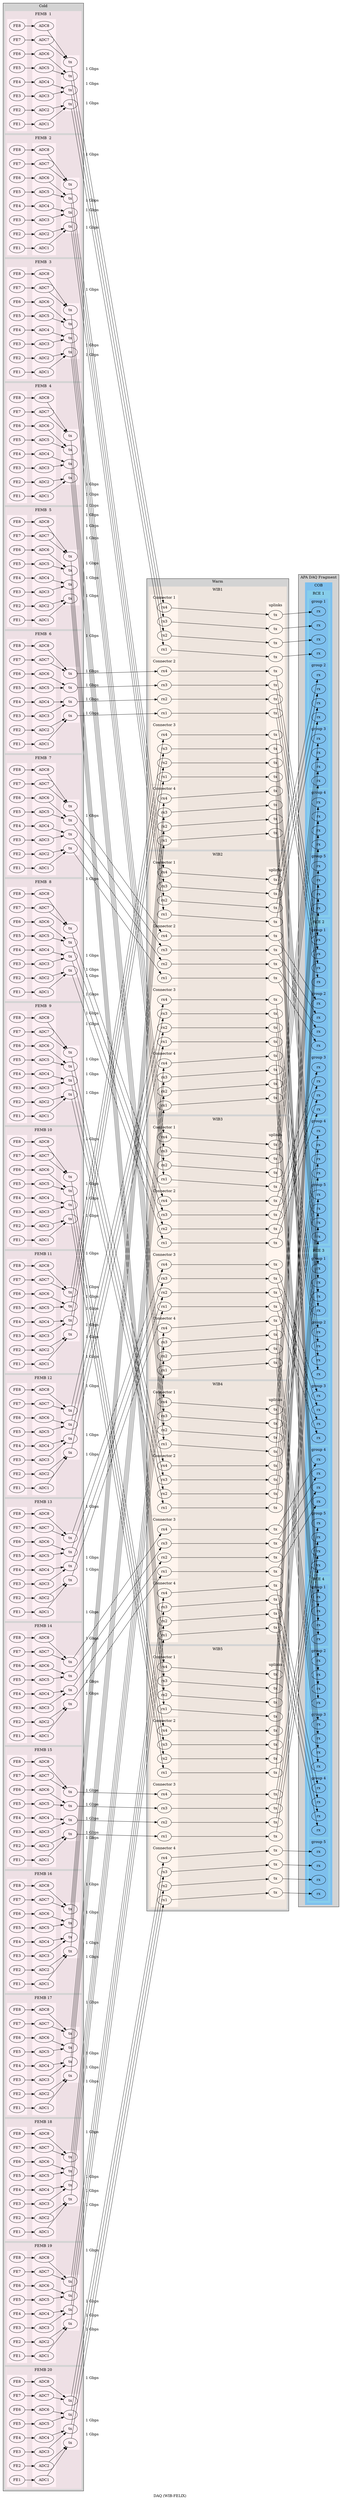 digraph daq {
	graph[rankdir="LR",style="filled",splines="false",overlap="false",label="DAQ (WIB-FELIX)"];
	subgraph cluster_cold {
		graph[label="Cold"];
		subgraph cluster_femb0 {
			graph[color="lavenderblush2",part="femb",femb="0",label="FEMB  1"];
			subgraph cluster_fe0 {
				graph[color="lavenderblush1",part="fes",femb="0",label=""];
				"femb01fe1"[part="fe",fe="0",femb="0",label="FE1"];
				"femb01fe2"[part="fe",fe="1",femb="0",label="FE2"];
				"femb01fe3"[part="fe",fe="2",femb="0",label="FE3"];
				"femb01fe4"[part="fe",fe="3",femb="0",label="FE4"];
				"femb01fe5"[part="fe",fe="4",femb="0",label="FE5"];
				"femb01fe6"[part="fe",fe="5",femb="0",label="FE6"];
				"femb01fe7"[part="fe",fe="6",femb="0",label="FE7"];
				"femb01fe8"[part="fe",fe="7",femb="0",label="FE8"];
			}
			subgraph cluster_adc0 {
				graph[color="lavenderblush1",part="adcs",femb="0",label=""];
				"femb01adc1"[part="adc",adc="0",femb="0",label="ADC1"];
				"femb01adc2"[part="adc",adc="1",femb="0",label="ADC2"];
				"femb01adc3"[part="adc",adc="2",femb="0",label="ADC3"];
				"femb01adc4"[part="adc",adc="3",femb="0",label="ADC4"];
				"femb01adc5"[part="adc",adc="4",femb="0",label="ADC5"];
				"femb01adc6"[part="adc",adc="5",femb="0",label="ADC6"];
				"femb01adc7"[part="adc",adc="6",femb="0",label="ADC7"];
				"femb01adc8"[part="adc",adc="7",femb="0",label="ADC8"];
			}
			subgraph cluster_tx0 {
				graph[color="lavenderblush1",part="txs",femb="0",label=""];
				"femb1tx1"[part="fembtx",tx="0",femb="0",label="tx"];
				"femb1tx2"[part="fembtx",tx="1",femb="0",label="tx"];
				"femb1tx3"[part="fembtx",tx="2",femb="0",label="tx"];
				"femb1tx4"[part="fembtx",tx="3",femb="0",label="tx"];
			}
			"femb01fe1" -> "femb01adc1"[];
			"femb01adc1" -> "femb1tx1"[weight="2.0"];
			"femb01fe2" -> "femb01adc2"[];
			"femb01adc2" -> "femb1tx1"[weight="2.0"];
			"femb01fe3" -> "femb01adc3"[];
			"femb01adc3" -> "femb1tx2"[weight="2.0"];
			"femb01fe4" -> "femb01adc4"[];
			"femb01adc4" -> "femb1tx2"[weight="2.0"];
			"femb01fe5" -> "femb01adc5"[];
			"femb01adc5" -> "femb1tx3"[weight="2.0"];
			"femb01fe6" -> "femb01adc6"[];
			"femb01adc6" -> "femb1tx3"[weight="2.0"];
			"femb01fe7" -> "femb01adc7"[];
			"femb01adc7" -> "femb1tx4"[weight="2.0"];
			"femb01fe8" -> "femb01adc8"[];
			"femb01adc8" -> "femb1tx4"[weight="2.0"];
		}
		subgraph cluster_femb1 {
			graph[color="lavenderblush2",part="femb",femb="1",label="FEMB  2"];
			subgraph cluster_fe1 {
				graph[color="lavenderblush1",part="fes",femb="1",label=""];
				"femb02fe1"[part="fe",fe="0",femb="1",label="FE1"];
				"femb02fe2"[part="fe",fe="1",femb="1",label="FE2"];
				"femb02fe3"[part="fe",fe="2",femb="1",label="FE3"];
				"femb02fe4"[part="fe",fe="3",femb="1",label="FE4"];
				"femb02fe5"[part="fe",fe="4",femb="1",label="FE5"];
				"femb02fe6"[part="fe",fe="5",femb="1",label="FE6"];
				"femb02fe7"[part="fe",fe="6",femb="1",label="FE7"];
				"femb02fe8"[part="fe",fe="7",femb="1",label="FE8"];
			}
			subgraph cluster_adc1 {
				graph[color="lavenderblush1",part="adcs",femb="1",label=""];
				"femb02adc1"[part="adc",adc="0",femb="1",label="ADC1"];
				"femb02adc2"[part="adc",adc="1",femb="1",label="ADC2"];
				"femb02adc3"[part="adc",adc="2",femb="1",label="ADC3"];
				"femb02adc4"[part="adc",adc="3",femb="1",label="ADC4"];
				"femb02adc5"[part="adc",adc="4",femb="1",label="ADC5"];
				"femb02adc6"[part="adc",adc="5",femb="1",label="ADC6"];
				"femb02adc7"[part="adc",adc="6",femb="1",label="ADC7"];
				"femb02adc8"[part="adc",adc="7",femb="1",label="ADC8"];
			}
			subgraph cluster_tx1 {
				graph[color="lavenderblush1",part="txs",femb="1",label=""];
				"femb2tx1"[part="fembtx",tx="0",femb="1",label="tx"];
				"femb2tx2"[part="fembtx",tx="1",femb="1",label="tx"];
				"femb2tx3"[part="fembtx",tx="2",femb="1",label="tx"];
				"femb2tx4"[part="fembtx",tx="3",femb="1",label="tx"];
			}
			"femb02fe1" -> "femb02adc1"[];
			"femb02adc1" -> "femb2tx1"[weight="2.0"];
			"femb02fe2" -> "femb02adc2"[];
			"femb02adc2" -> "femb2tx1"[weight="2.0"];
			"femb02fe3" -> "femb02adc3"[];
			"femb02adc3" -> "femb2tx2"[weight="2.0"];
			"femb02fe4" -> "femb02adc4"[];
			"femb02adc4" -> "femb2tx2"[weight="2.0"];
			"femb02fe5" -> "femb02adc5"[];
			"femb02adc5" -> "femb2tx3"[weight="2.0"];
			"femb02fe6" -> "femb02adc6"[];
			"femb02adc6" -> "femb2tx3"[weight="2.0"];
			"femb02fe7" -> "femb02adc7"[];
			"femb02adc7" -> "femb2tx4"[weight="2.0"];
			"femb02fe8" -> "femb02adc8"[];
			"femb02adc8" -> "femb2tx4"[weight="2.0"];
		}
		subgraph cluster_femb2 {
			graph[color="lavenderblush2",part="femb",femb="2",label="FEMB  3"];
			subgraph cluster_fe2 {
				graph[color="lavenderblush1",part="fes",femb="2",label=""];
				"femb03fe1"[part="fe",fe="0",femb="2",label="FE1"];
				"femb03fe2"[part="fe",fe="1",femb="2",label="FE2"];
				"femb03fe3"[part="fe",fe="2",femb="2",label="FE3"];
				"femb03fe4"[part="fe",fe="3",femb="2",label="FE4"];
				"femb03fe5"[part="fe",fe="4",femb="2",label="FE5"];
				"femb03fe6"[part="fe",fe="5",femb="2",label="FE6"];
				"femb03fe7"[part="fe",fe="6",femb="2",label="FE7"];
				"femb03fe8"[part="fe",fe="7",femb="2",label="FE8"];
			}
			subgraph cluster_adc2 {
				graph[color="lavenderblush1",part="adcs",femb="2",label=""];
				"femb03adc1"[part="adc",adc="0",femb="2",label="ADC1"];
				"femb03adc2"[part="adc",adc="1",femb="2",label="ADC2"];
				"femb03adc3"[part="adc",adc="2",femb="2",label="ADC3"];
				"femb03adc4"[part="adc",adc="3",femb="2",label="ADC4"];
				"femb03adc5"[part="adc",adc="4",femb="2",label="ADC5"];
				"femb03adc6"[part="adc",adc="5",femb="2",label="ADC6"];
				"femb03adc7"[part="adc",adc="6",femb="2",label="ADC7"];
				"femb03adc8"[part="adc",adc="7",femb="2",label="ADC8"];
			}
			subgraph cluster_tx2 {
				graph[color="lavenderblush1",part="txs",femb="2",label=""];
				"femb3tx1"[part="fembtx",tx="0",femb="2",label="tx"];
				"femb3tx2"[part="fembtx",tx="1",femb="2",label="tx"];
				"femb3tx3"[part="fembtx",tx="2",femb="2",label="tx"];
				"femb3tx4"[part="fembtx",tx="3",femb="2",label="tx"];
			}
			"femb03fe1" -> "femb03adc1"[];
			"femb03adc1" -> "femb3tx1"[weight="2.0"];
			"femb03fe2" -> "femb03adc2"[];
			"femb03adc2" -> "femb3tx1"[weight="2.0"];
			"femb03fe3" -> "femb03adc3"[];
			"femb03adc3" -> "femb3tx2"[weight="2.0"];
			"femb03fe4" -> "femb03adc4"[];
			"femb03adc4" -> "femb3tx2"[weight="2.0"];
			"femb03fe5" -> "femb03adc5"[];
			"femb03adc5" -> "femb3tx3"[weight="2.0"];
			"femb03fe6" -> "femb03adc6"[];
			"femb03adc6" -> "femb3tx3"[weight="2.0"];
			"femb03fe7" -> "femb03adc7"[];
			"femb03adc7" -> "femb3tx4"[weight="2.0"];
			"femb03fe8" -> "femb03adc8"[];
			"femb03adc8" -> "femb3tx4"[weight="2.0"];
		}
		subgraph cluster_femb3 {
			graph[color="lavenderblush2",part="femb",femb="3",label="FEMB  4"];
			subgraph cluster_fe3 {
				graph[color="lavenderblush1",part="fes",femb="3",label=""];
				"femb04fe1"[part="fe",fe="0",femb="3",label="FE1"];
				"femb04fe2"[part="fe",fe="1",femb="3",label="FE2"];
				"femb04fe3"[part="fe",fe="2",femb="3",label="FE3"];
				"femb04fe4"[part="fe",fe="3",femb="3",label="FE4"];
				"femb04fe5"[part="fe",fe="4",femb="3",label="FE5"];
				"femb04fe6"[part="fe",fe="5",femb="3",label="FE6"];
				"femb04fe7"[part="fe",fe="6",femb="3",label="FE7"];
				"femb04fe8"[part="fe",fe="7",femb="3",label="FE8"];
			}
			subgraph cluster_adc3 {
				graph[color="lavenderblush1",part="adcs",femb="3",label=""];
				"femb04adc1"[part="adc",adc="0",femb="3",label="ADC1"];
				"femb04adc2"[part="adc",adc="1",femb="3",label="ADC2"];
				"femb04adc3"[part="adc",adc="2",femb="3",label="ADC3"];
				"femb04adc4"[part="adc",adc="3",femb="3",label="ADC4"];
				"femb04adc5"[part="adc",adc="4",femb="3",label="ADC5"];
				"femb04adc6"[part="adc",adc="5",femb="3",label="ADC6"];
				"femb04adc7"[part="adc",adc="6",femb="3",label="ADC7"];
				"femb04adc8"[part="adc",adc="7",femb="3",label="ADC8"];
			}
			subgraph cluster_tx3 {
				graph[color="lavenderblush1",part="txs",femb="3",label=""];
				"femb4tx1"[part="fembtx",tx="0",femb="3",label="tx"];
				"femb4tx2"[part="fembtx",tx="1",femb="3",label="tx"];
				"femb4tx3"[part="fembtx",tx="2",femb="3",label="tx"];
				"femb4tx4"[part="fembtx",tx="3",femb="3",label="tx"];
			}
			"femb04fe1" -> "femb04adc1"[];
			"femb04adc1" -> "femb4tx1"[weight="2.0"];
			"femb04fe2" -> "femb04adc2"[];
			"femb04adc2" -> "femb4tx1"[weight="2.0"];
			"femb04fe3" -> "femb04adc3"[];
			"femb04adc3" -> "femb4tx2"[weight="2.0"];
			"femb04fe4" -> "femb04adc4"[];
			"femb04adc4" -> "femb4tx2"[weight="2.0"];
			"femb04fe5" -> "femb04adc5"[];
			"femb04adc5" -> "femb4tx3"[weight="2.0"];
			"femb04fe6" -> "femb04adc6"[];
			"femb04adc6" -> "femb4tx3"[weight="2.0"];
			"femb04fe7" -> "femb04adc7"[];
			"femb04adc7" -> "femb4tx4"[weight="2.0"];
			"femb04fe8" -> "femb04adc8"[];
			"femb04adc8" -> "femb4tx4"[weight="2.0"];
		}
		subgraph cluster_femb4 {
			graph[color="lavenderblush2",part="femb",femb="4",label="FEMB  5"];
			subgraph cluster_fe4 {
				graph[color="lavenderblush1",part="fes",femb="4",label=""];
				"femb05fe1"[part="fe",fe="0",femb="4",label="FE1"];
				"femb05fe2"[part="fe",fe="1",femb="4",label="FE2"];
				"femb05fe3"[part="fe",fe="2",femb="4",label="FE3"];
				"femb05fe4"[part="fe",fe="3",femb="4",label="FE4"];
				"femb05fe5"[part="fe",fe="4",femb="4",label="FE5"];
				"femb05fe6"[part="fe",fe="5",femb="4",label="FE6"];
				"femb05fe7"[part="fe",fe="6",femb="4",label="FE7"];
				"femb05fe8"[part="fe",fe="7",femb="4",label="FE8"];
			}
			subgraph cluster_adc4 {
				graph[color="lavenderblush1",part="adcs",femb="4",label=""];
				"femb05adc1"[part="adc",adc="0",femb="4",label="ADC1"];
				"femb05adc2"[part="adc",adc="1",femb="4",label="ADC2"];
				"femb05adc3"[part="adc",adc="2",femb="4",label="ADC3"];
				"femb05adc4"[part="adc",adc="3",femb="4",label="ADC4"];
				"femb05adc5"[part="adc",adc="4",femb="4",label="ADC5"];
				"femb05adc6"[part="adc",adc="5",femb="4",label="ADC6"];
				"femb05adc7"[part="adc",adc="6",femb="4",label="ADC7"];
				"femb05adc8"[part="adc",adc="7",femb="4",label="ADC8"];
			}
			subgraph cluster_tx4 {
				graph[color="lavenderblush1",part="txs",femb="4",label=""];
				"femb5tx1"[part="fembtx",tx="0",femb="4",label="tx"];
				"femb5tx2"[part="fembtx",tx="1",femb="4",label="tx"];
				"femb5tx3"[part="fembtx",tx="2",femb="4",label="tx"];
				"femb5tx4"[part="fembtx",tx="3",femb="4",label="tx"];
			}
			"femb05fe1" -> "femb05adc1"[];
			"femb05adc1" -> "femb5tx1"[weight="2.0"];
			"femb05fe2" -> "femb05adc2"[];
			"femb05adc2" -> "femb5tx1"[weight="2.0"];
			"femb05fe3" -> "femb05adc3"[];
			"femb05adc3" -> "femb5tx2"[weight="2.0"];
			"femb05fe4" -> "femb05adc4"[];
			"femb05adc4" -> "femb5tx2"[weight="2.0"];
			"femb05fe5" -> "femb05adc5"[];
			"femb05adc5" -> "femb5tx3"[weight="2.0"];
			"femb05fe6" -> "femb05adc6"[];
			"femb05adc6" -> "femb5tx3"[weight="2.0"];
			"femb05fe7" -> "femb05adc7"[];
			"femb05adc7" -> "femb5tx4"[weight="2.0"];
			"femb05fe8" -> "femb05adc8"[];
			"femb05adc8" -> "femb5tx4"[weight="2.0"];
		}
		subgraph cluster_femb5 {
			graph[color="lavenderblush2",part="femb",femb="5",label="FEMB  6"];
			subgraph cluster_fe5 {
				graph[color="lavenderblush1",part="fes",femb="5",label=""];
				"femb06fe1"[part="fe",fe="0",femb="5",label="FE1"];
				"femb06fe2"[part="fe",fe="1",femb="5",label="FE2"];
				"femb06fe3"[part="fe",fe="2",femb="5",label="FE3"];
				"femb06fe4"[part="fe",fe="3",femb="5",label="FE4"];
				"femb06fe5"[part="fe",fe="4",femb="5",label="FE5"];
				"femb06fe6"[part="fe",fe="5",femb="5",label="FE6"];
				"femb06fe7"[part="fe",fe="6",femb="5",label="FE7"];
				"femb06fe8"[part="fe",fe="7",femb="5",label="FE8"];
			}
			subgraph cluster_adc5 {
				graph[color="lavenderblush1",part="adcs",femb="5",label=""];
				"femb06adc1"[part="adc",adc="0",femb="5",label="ADC1"];
				"femb06adc2"[part="adc",adc="1",femb="5",label="ADC2"];
				"femb06adc3"[part="adc",adc="2",femb="5",label="ADC3"];
				"femb06adc4"[part="adc",adc="3",femb="5",label="ADC4"];
				"femb06adc5"[part="adc",adc="4",femb="5",label="ADC5"];
				"femb06adc6"[part="adc",adc="5",femb="5",label="ADC6"];
				"femb06adc7"[part="adc",adc="6",femb="5",label="ADC7"];
				"femb06adc8"[part="adc",adc="7",femb="5",label="ADC8"];
			}
			subgraph cluster_tx5 {
				graph[color="lavenderblush1",part="txs",femb="5",label=""];
				"femb6tx1"[part="fembtx",tx="0",femb="5",label="tx"];
				"femb6tx2"[part="fembtx",tx="1",femb="5",label="tx"];
				"femb6tx3"[part="fembtx",tx="2",femb="5",label="tx"];
				"femb6tx4"[part="fembtx",tx="3",femb="5",label="tx"];
			}
			"femb06fe1" -> "femb06adc1"[];
			"femb06adc1" -> "femb6tx1"[weight="2.0"];
			"femb06fe2" -> "femb06adc2"[];
			"femb06adc2" -> "femb6tx1"[weight="2.0"];
			"femb06fe3" -> "femb06adc3"[];
			"femb06adc3" -> "femb6tx2"[weight="2.0"];
			"femb06fe4" -> "femb06adc4"[];
			"femb06adc4" -> "femb6tx2"[weight="2.0"];
			"femb06fe5" -> "femb06adc5"[];
			"femb06adc5" -> "femb6tx3"[weight="2.0"];
			"femb06fe6" -> "femb06adc6"[];
			"femb06adc6" -> "femb6tx3"[weight="2.0"];
			"femb06fe7" -> "femb06adc7"[];
			"femb06adc7" -> "femb6tx4"[weight="2.0"];
			"femb06fe8" -> "femb06adc8"[];
			"femb06adc8" -> "femb6tx4"[weight="2.0"];
		}
		subgraph cluster_femb6 {
			graph[color="lavenderblush2",part="femb",femb="6",label="FEMB  7"];
			subgraph cluster_fe6 {
				graph[color="lavenderblush1",part="fes",femb="6",label=""];
				"femb07fe1"[part="fe",fe="0",femb="6",label="FE1"];
				"femb07fe2"[part="fe",fe="1",femb="6",label="FE2"];
				"femb07fe3"[part="fe",fe="2",femb="6",label="FE3"];
				"femb07fe4"[part="fe",fe="3",femb="6",label="FE4"];
				"femb07fe5"[part="fe",fe="4",femb="6",label="FE5"];
				"femb07fe6"[part="fe",fe="5",femb="6",label="FE6"];
				"femb07fe7"[part="fe",fe="6",femb="6",label="FE7"];
				"femb07fe8"[part="fe",fe="7",femb="6",label="FE8"];
			}
			subgraph cluster_adc6 {
				graph[color="lavenderblush1",part="adcs",femb="6",label=""];
				"femb07adc1"[part="adc",adc="0",femb="6",label="ADC1"];
				"femb07adc2"[part="adc",adc="1",femb="6",label="ADC2"];
				"femb07adc3"[part="adc",adc="2",femb="6",label="ADC3"];
				"femb07adc4"[part="adc",adc="3",femb="6",label="ADC4"];
				"femb07adc5"[part="adc",adc="4",femb="6",label="ADC5"];
				"femb07adc6"[part="adc",adc="5",femb="6",label="ADC6"];
				"femb07adc7"[part="adc",adc="6",femb="6",label="ADC7"];
				"femb07adc8"[part="adc",adc="7",femb="6",label="ADC8"];
			}
			subgraph cluster_tx6 {
				graph[color="lavenderblush1",part="txs",femb="6",label=""];
				"femb7tx1"[part="fembtx",tx="0",femb="6",label="tx"];
				"femb7tx2"[part="fembtx",tx="1",femb="6",label="tx"];
				"femb7tx3"[part="fembtx",tx="2",femb="6",label="tx"];
				"femb7tx4"[part="fembtx",tx="3",femb="6",label="tx"];
			}
			"femb07fe1" -> "femb07adc1"[];
			"femb07adc1" -> "femb7tx1"[weight="2.0"];
			"femb07fe2" -> "femb07adc2"[];
			"femb07adc2" -> "femb7tx1"[weight="2.0"];
			"femb07fe3" -> "femb07adc3"[];
			"femb07adc3" -> "femb7tx2"[weight="2.0"];
			"femb07fe4" -> "femb07adc4"[];
			"femb07adc4" -> "femb7tx2"[weight="2.0"];
			"femb07fe5" -> "femb07adc5"[];
			"femb07adc5" -> "femb7tx3"[weight="2.0"];
			"femb07fe6" -> "femb07adc6"[];
			"femb07adc6" -> "femb7tx3"[weight="2.0"];
			"femb07fe7" -> "femb07adc7"[];
			"femb07adc7" -> "femb7tx4"[weight="2.0"];
			"femb07fe8" -> "femb07adc8"[];
			"femb07adc8" -> "femb7tx4"[weight="2.0"];
		}
		subgraph cluster_femb7 {
			graph[color="lavenderblush2",part="femb",femb="7",label="FEMB  8"];
			subgraph cluster_fe7 {
				graph[color="lavenderblush1",part="fes",femb="7",label=""];
				"femb08fe1"[part="fe",fe="0",femb="7",label="FE1"];
				"femb08fe2"[part="fe",fe="1",femb="7",label="FE2"];
				"femb08fe3"[part="fe",fe="2",femb="7",label="FE3"];
				"femb08fe4"[part="fe",fe="3",femb="7",label="FE4"];
				"femb08fe5"[part="fe",fe="4",femb="7",label="FE5"];
				"femb08fe6"[part="fe",fe="5",femb="7",label="FE6"];
				"femb08fe7"[part="fe",fe="6",femb="7",label="FE7"];
				"femb08fe8"[part="fe",fe="7",femb="7",label="FE8"];
			}
			subgraph cluster_adc7 {
				graph[color="lavenderblush1",part="adcs",femb="7",label=""];
				"femb08adc1"[part="adc",adc="0",femb="7",label="ADC1"];
				"femb08adc2"[part="adc",adc="1",femb="7",label="ADC2"];
				"femb08adc3"[part="adc",adc="2",femb="7",label="ADC3"];
				"femb08adc4"[part="adc",adc="3",femb="7",label="ADC4"];
				"femb08adc5"[part="adc",adc="4",femb="7",label="ADC5"];
				"femb08adc6"[part="adc",adc="5",femb="7",label="ADC6"];
				"femb08adc7"[part="adc",adc="6",femb="7",label="ADC7"];
				"femb08adc8"[part="adc",adc="7",femb="7",label="ADC8"];
			}
			subgraph cluster_tx7 {
				graph[color="lavenderblush1",part="txs",femb="7",label=""];
				"femb8tx1"[part="fembtx",tx="0",femb="7",label="tx"];
				"femb8tx2"[part="fembtx",tx="1",femb="7",label="tx"];
				"femb8tx3"[part="fembtx",tx="2",femb="7",label="tx"];
				"femb8tx4"[part="fembtx",tx="3",femb="7",label="tx"];
			}
			"femb08fe1" -> "femb08adc1"[];
			"femb08adc1" -> "femb8tx1"[weight="2.0"];
			"femb08fe2" -> "femb08adc2"[];
			"femb08adc2" -> "femb8tx1"[weight="2.0"];
			"femb08fe3" -> "femb08adc3"[];
			"femb08adc3" -> "femb8tx2"[weight="2.0"];
			"femb08fe4" -> "femb08adc4"[];
			"femb08adc4" -> "femb8tx2"[weight="2.0"];
			"femb08fe5" -> "femb08adc5"[];
			"femb08adc5" -> "femb8tx3"[weight="2.0"];
			"femb08fe6" -> "femb08adc6"[];
			"femb08adc6" -> "femb8tx3"[weight="2.0"];
			"femb08fe7" -> "femb08adc7"[];
			"femb08adc7" -> "femb8tx4"[weight="2.0"];
			"femb08fe8" -> "femb08adc8"[];
			"femb08adc8" -> "femb8tx4"[weight="2.0"];
		}
		subgraph cluster_femb8 {
			graph[color="lavenderblush2",part="femb",femb="8",label="FEMB  9"];
			subgraph cluster_fe8 {
				graph[color="lavenderblush1",part="fes",femb="8",label=""];
				"femb09fe1"[part="fe",fe="0",femb="8",label="FE1"];
				"femb09fe2"[part="fe",fe="1",femb="8",label="FE2"];
				"femb09fe3"[part="fe",fe="2",femb="8",label="FE3"];
				"femb09fe4"[part="fe",fe="3",femb="8",label="FE4"];
				"femb09fe5"[part="fe",fe="4",femb="8",label="FE5"];
				"femb09fe6"[part="fe",fe="5",femb="8",label="FE6"];
				"femb09fe7"[part="fe",fe="6",femb="8",label="FE7"];
				"femb09fe8"[part="fe",fe="7",femb="8",label="FE8"];
			}
			subgraph cluster_adc8 {
				graph[color="lavenderblush1",part="adcs",femb="8",label=""];
				"femb09adc1"[part="adc",adc="0",femb="8",label="ADC1"];
				"femb09adc2"[part="adc",adc="1",femb="8",label="ADC2"];
				"femb09adc3"[part="adc",adc="2",femb="8",label="ADC3"];
				"femb09adc4"[part="adc",adc="3",femb="8",label="ADC4"];
				"femb09adc5"[part="adc",adc="4",femb="8",label="ADC5"];
				"femb09adc6"[part="adc",adc="5",femb="8",label="ADC6"];
				"femb09adc7"[part="adc",adc="6",femb="8",label="ADC7"];
				"femb09adc8"[part="adc",adc="7",femb="8",label="ADC8"];
			}
			subgraph cluster_tx8 {
				graph[color="lavenderblush1",part="txs",femb="8",label=""];
				"femb9tx1"[part="fembtx",tx="0",femb="8",label="tx"];
				"femb9tx2"[part="fembtx",tx="1",femb="8",label="tx"];
				"femb9tx3"[part="fembtx",tx="2",femb="8",label="tx"];
				"femb9tx4"[part="fembtx",tx="3",femb="8",label="tx"];
			}
			"femb09fe1" -> "femb09adc1"[];
			"femb09adc1" -> "femb9tx1"[weight="2.0"];
			"femb09fe2" -> "femb09adc2"[];
			"femb09adc2" -> "femb9tx1"[weight="2.0"];
			"femb09fe3" -> "femb09adc3"[];
			"femb09adc3" -> "femb9tx2"[weight="2.0"];
			"femb09fe4" -> "femb09adc4"[];
			"femb09adc4" -> "femb9tx2"[weight="2.0"];
			"femb09fe5" -> "femb09adc5"[];
			"femb09adc5" -> "femb9tx3"[weight="2.0"];
			"femb09fe6" -> "femb09adc6"[];
			"femb09adc6" -> "femb9tx3"[weight="2.0"];
			"femb09fe7" -> "femb09adc7"[];
			"femb09adc7" -> "femb9tx4"[weight="2.0"];
			"femb09fe8" -> "femb09adc8"[];
			"femb09adc8" -> "femb9tx4"[weight="2.0"];
		}
		subgraph cluster_femb9 {
			graph[color="lavenderblush2",part="femb",femb="9",label="FEMB 10"];
			subgraph cluster_fe9 {
				graph[color="lavenderblush1",part="fes",femb="9",label=""];
				"femb10fe1"[part="fe",fe="0",femb="9",label="FE1"];
				"femb10fe2"[part="fe",fe="1",femb="9",label="FE2"];
				"femb10fe3"[part="fe",fe="2",femb="9",label="FE3"];
				"femb10fe4"[part="fe",fe="3",femb="9",label="FE4"];
				"femb10fe5"[part="fe",fe="4",femb="9",label="FE5"];
				"femb10fe6"[part="fe",fe="5",femb="9",label="FE6"];
				"femb10fe7"[part="fe",fe="6",femb="9",label="FE7"];
				"femb10fe8"[part="fe",fe="7",femb="9",label="FE8"];
			}
			subgraph cluster_adc9 {
				graph[color="lavenderblush1",part="adcs",femb="9",label=""];
				"femb10adc1"[part="adc",adc="0",femb="9",label="ADC1"];
				"femb10adc2"[part="adc",adc="1",femb="9",label="ADC2"];
				"femb10adc3"[part="adc",adc="2",femb="9",label="ADC3"];
				"femb10adc4"[part="adc",adc="3",femb="9",label="ADC4"];
				"femb10adc5"[part="adc",adc="4",femb="9",label="ADC5"];
				"femb10adc6"[part="adc",adc="5",femb="9",label="ADC6"];
				"femb10adc7"[part="adc",adc="6",femb="9",label="ADC7"];
				"femb10adc8"[part="adc",adc="7",femb="9",label="ADC8"];
			}
			subgraph cluster_tx9 {
				graph[color="lavenderblush1",part="txs",femb="9",label=""];
				"femb10tx1"[part="fembtx",tx="0",femb="9",label="tx"];
				"femb10tx2"[part="fembtx",tx="1",femb="9",label="tx"];
				"femb10tx3"[part="fembtx",tx="2",femb="9",label="tx"];
				"femb10tx4"[part="fembtx",tx="3",femb="9",label="tx"];
			}
			"femb10fe1" -> "femb10adc1"[];
			"femb10adc1" -> "femb10tx1"[weight="2.0"];
			"femb10fe2" -> "femb10adc2"[];
			"femb10adc2" -> "femb10tx1"[weight="2.0"];
			"femb10fe3" -> "femb10adc3"[];
			"femb10adc3" -> "femb10tx2"[weight="2.0"];
			"femb10fe4" -> "femb10adc4"[];
			"femb10adc4" -> "femb10tx2"[weight="2.0"];
			"femb10fe5" -> "femb10adc5"[];
			"femb10adc5" -> "femb10tx3"[weight="2.0"];
			"femb10fe6" -> "femb10adc6"[];
			"femb10adc6" -> "femb10tx3"[weight="2.0"];
			"femb10fe7" -> "femb10adc7"[];
			"femb10adc7" -> "femb10tx4"[weight="2.0"];
			"femb10fe8" -> "femb10adc8"[];
			"femb10adc8" -> "femb10tx4"[weight="2.0"];
		}
		subgraph cluster_femb10 {
			graph[color="lavenderblush2",part="femb",femb="10",label="FEMB 11"];
			subgraph cluster_fe10 {
				graph[color="lavenderblush1",part="fes",femb="10",label=""];
				"femb11fe1"[part="fe",fe="0",femb="10",label="FE1"];
				"femb11fe2"[part="fe",fe="1",femb="10",label="FE2"];
				"femb11fe3"[part="fe",fe="2",femb="10",label="FE3"];
				"femb11fe4"[part="fe",fe="3",femb="10",label="FE4"];
				"femb11fe5"[part="fe",fe="4",femb="10",label="FE5"];
				"femb11fe6"[part="fe",fe="5",femb="10",label="FE6"];
				"femb11fe7"[part="fe",fe="6",femb="10",label="FE7"];
				"femb11fe8"[part="fe",fe="7",femb="10",label="FE8"];
			}
			subgraph cluster_adc10 {
				graph[color="lavenderblush1",part="adcs",femb="10",label=""];
				"femb11adc1"[part="adc",adc="0",femb="10",label="ADC1"];
				"femb11adc2"[part="adc",adc="1",femb="10",label="ADC2"];
				"femb11adc3"[part="adc",adc="2",femb="10",label="ADC3"];
				"femb11adc4"[part="adc",adc="3",femb="10",label="ADC4"];
				"femb11adc5"[part="adc",adc="4",femb="10",label="ADC5"];
				"femb11adc6"[part="adc",adc="5",femb="10",label="ADC6"];
				"femb11adc7"[part="adc",adc="6",femb="10",label="ADC7"];
				"femb11adc8"[part="adc",adc="7",femb="10",label="ADC8"];
			}
			subgraph cluster_tx10 {
				graph[color="lavenderblush1",part="txs",femb="10",label=""];
				"femb11tx1"[part="fembtx",tx="0",femb="10",label="tx"];
				"femb11tx2"[part="fembtx",tx="1",femb="10",label="tx"];
				"femb11tx3"[part="fembtx",tx="2",femb="10",label="tx"];
				"femb11tx4"[part="fembtx",tx="3",femb="10",label="tx"];
			}
			"femb11fe1" -> "femb11adc1"[];
			"femb11adc1" -> "femb11tx1"[weight="2.0"];
			"femb11fe2" -> "femb11adc2"[];
			"femb11adc2" -> "femb11tx1"[weight="2.0"];
			"femb11fe3" -> "femb11adc3"[];
			"femb11adc3" -> "femb11tx2"[weight="2.0"];
			"femb11fe4" -> "femb11adc4"[];
			"femb11adc4" -> "femb11tx2"[weight="2.0"];
			"femb11fe5" -> "femb11adc5"[];
			"femb11adc5" -> "femb11tx3"[weight="2.0"];
			"femb11fe6" -> "femb11adc6"[];
			"femb11adc6" -> "femb11tx3"[weight="2.0"];
			"femb11fe7" -> "femb11adc7"[];
			"femb11adc7" -> "femb11tx4"[weight="2.0"];
			"femb11fe8" -> "femb11adc8"[];
			"femb11adc8" -> "femb11tx4"[weight="2.0"];
		}
		subgraph cluster_femb11 {
			graph[color="lavenderblush2",part="femb",femb="11",label="FEMB 12"];
			subgraph cluster_fe11 {
				graph[color="lavenderblush1",part="fes",femb="11",label=""];
				"femb12fe1"[part="fe",fe="0",femb="11",label="FE1"];
				"femb12fe2"[part="fe",fe="1",femb="11",label="FE2"];
				"femb12fe3"[part="fe",fe="2",femb="11",label="FE3"];
				"femb12fe4"[part="fe",fe="3",femb="11",label="FE4"];
				"femb12fe5"[part="fe",fe="4",femb="11",label="FE5"];
				"femb12fe6"[part="fe",fe="5",femb="11",label="FE6"];
				"femb12fe7"[part="fe",fe="6",femb="11",label="FE7"];
				"femb12fe8"[part="fe",fe="7",femb="11",label="FE8"];
			}
			subgraph cluster_adc11 {
				graph[color="lavenderblush1",part="adcs",femb="11",label=""];
				"femb12adc1"[part="adc",adc="0",femb="11",label="ADC1"];
				"femb12adc2"[part="adc",adc="1",femb="11",label="ADC2"];
				"femb12adc3"[part="adc",adc="2",femb="11",label="ADC3"];
				"femb12adc4"[part="adc",adc="3",femb="11",label="ADC4"];
				"femb12adc5"[part="adc",adc="4",femb="11",label="ADC5"];
				"femb12adc6"[part="adc",adc="5",femb="11",label="ADC6"];
				"femb12adc7"[part="adc",adc="6",femb="11",label="ADC7"];
				"femb12adc8"[part="adc",adc="7",femb="11",label="ADC8"];
			}
			subgraph cluster_tx11 {
				graph[color="lavenderblush1",part="txs",femb="11",label=""];
				"femb12tx1"[part="fembtx",tx="0",femb="11",label="tx"];
				"femb12tx2"[part="fembtx",tx="1",femb="11",label="tx"];
				"femb12tx3"[part="fembtx",tx="2",femb="11",label="tx"];
				"femb12tx4"[part="fembtx",tx="3",femb="11",label="tx"];
			}
			"femb12fe1" -> "femb12adc1"[];
			"femb12adc1" -> "femb12tx1"[weight="2.0"];
			"femb12fe2" -> "femb12adc2"[];
			"femb12adc2" -> "femb12tx1"[weight="2.0"];
			"femb12fe3" -> "femb12adc3"[];
			"femb12adc3" -> "femb12tx2"[weight="2.0"];
			"femb12fe4" -> "femb12adc4"[];
			"femb12adc4" -> "femb12tx2"[weight="2.0"];
			"femb12fe5" -> "femb12adc5"[];
			"femb12adc5" -> "femb12tx3"[weight="2.0"];
			"femb12fe6" -> "femb12adc6"[];
			"femb12adc6" -> "femb12tx3"[weight="2.0"];
			"femb12fe7" -> "femb12adc7"[];
			"femb12adc7" -> "femb12tx4"[weight="2.0"];
			"femb12fe8" -> "femb12adc8"[];
			"femb12adc8" -> "femb12tx4"[weight="2.0"];
		}
		subgraph cluster_femb12 {
			graph[color="lavenderblush2",part="femb",femb="12",label="FEMB 13"];
			subgraph cluster_fe12 {
				graph[color="lavenderblush1",part="fes",femb="12",label=""];
				"femb13fe1"[part="fe",fe="0",femb="12",label="FE1"];
				"femb13fe2"[part="fe",fe="1",femb="12",label="FE2"];
				"femb13fe3"[part="fe",fe="2",femb="12",label="FE3"];
				"femb13fe4"[part="fe",fe="3",femb="12",label="FE4"];
				"femb13fe5"[part="fe",fe="4",femb="12",label="FE5"];
				"femb13fe6"[part="fe",fe="5",femb="12",label="FE6"];
				"femb13fe7"[part="fe",fe="6",femb="12",label="FE7"];
				"femb13fe8"[part="fe",fe="7",femb="12",label="FE8"];
			}
			subgraph cluster_adc12 {
				graph[color="lavenderblush1",part="adcs",femb="12",label=""];
				"femb13adc1"[part="adc",adc="0",femb="12",label="ADC1"];
				"femb13adc2"[part="adc",adc="1",femb="12",label="ADC2"];
				"femb13adc3"[part="adc",adc="2",femb="12",label="ADC3"];
				"femb13adc4"[part="adc",adc="3",femb="12",label="ADC4"];
				"femb13adc5"[part="adc",adc="4",femb="12",label="ADC5"];
				"femb13adc6"[part="adc",adc="5",femb="12",label="ADC6"];
				"femb13adc7"[part="adc",adc="6",femb="12",label="ADC7"];
				"femb13adc8"[part="adc",adc="7",femb="12",label="ADC8"];
			}
			subgraph cluster_tx12 {
				graph[color="lavenderblush1",part="txs",femb="12",label=""];
				"femb13tx1"[part="fembtx",tx="0",femb="12",label="tx"];
				"femb13tx2"[part="fembtx",tx="1",femb="12",label="tx"];
				"femb13tx3"[part="fembtx",tx="2",femb="12",label="tx"];
				"femb13tx4"[part="fembtx",tx="3",femb="12",label="tx"];
			}
			"femb13fe1" -> "femb13adc1"[];
			"femb13adc1" -> "femb13tx1"[weight="2.0"];
			"femb13fe2" -> "femb13adc2"[];
			"femb13adc2" -> "femb13tx1"[weight="2.0"];
			"femb13fe3" -> "femb13adc3"[];
			"femb13adc3" -> "femb13tx2"[weight="2.0"];
			"femb13fe4" -> "femb13adc4"[];
			"femb13adc4" -> "femb13tx2"[weight="2.0"];
			"femb13fe5" -> "femb13adc5"[];
			"femb13adc5" -> "femb13tx3"[weight="2.0"];
			"femb13fe6" -> "femb13adc6"[];
			"femb13adc6" -> "femb13tx3"[weight="2.0"];
			"femb13fe7" -> "femb13adc7"[];
			"femb13adc7" -> "femb13tx4"[weight="2.0"];
			"femb13fe8" -> "femb13adc8"[];
			"femb13adc8" -> "femb13tx4"[weight="2.0"];
		}
		subgraph cluster_femb13 {
			graph[color="lavenderblush2",part="femb",femb="13",label="FEMB 14"];
			subgraph cluster_fe13 {
				graph[color="lavenderblush1",part="fes",femb="13",label=""];
				"femb14fe1"[part="fe",fe="0",femb="13",label="FE1"];
				"femb14fe2"[part="fe",fe="1",femb="13",label="FE2"];
				"femb14fe3"[part="fe",fe="2",femb="13",label="FE3"];
				"femb14fe4"[part="fe",fe="3",femb="13",label="FE4"];
				"femb14fe5"[part="fe",fe="4",femb="13",label="FE5"];
				"femb14fe6"[part="fe",fe="5",femb="13",label="FE6"];
				"femb14fe7"[part="fe",fe="6",femb="13",label="FE7"];
				"femb14fe8"[part="fe",fe="7",femb="13",label="FE8"];
			}
			subgraph cluster_adc13 {
				graph[color="lavenderblush1",part="adcs",femb="13",label=""];
				"femb14adc1"[part="adc",adc="0",femb="13",label="ADC1"];
				"femb14adc2"[part="adc",adc="1",femb="13",label="ADC2"];
				"femb14adc3"[part="adc",adc="2",femb="13",label="ADC3"];
				"femb14adc4"[part="adc",adc="3",femb="13",label="ADC4"];
				"femb14adc5"[part="adc",adc="4",femb="13",label="ADC5"];
				"femb14adc6"[part="adc",adc="5",femb="13",label="ADC6"];
				"femb14adc7"[part="adc",adc="6",femb="13",label="ADC7"];
				"femb14adc8"[part="adc",adc="7",femb="13",label="ADC8"];
			}
			subgraph cluster_tx13 {
				graph[color="lavenderblush1",part="txs",femb="13",label=""];
				"femb14tx1"[part="fembtx",tx="0",femb="13",label="tx"];
				"femb14tx2"[part="fembtx",tx="1",femb="13",label="tx"];
				"femb14tx3"[part="fembtx",tx="2",femb="13",label="tx"];
				"femb14tx4"[part="fembtx",tx="3",femb="13",label="tx"];
			}
			"femb14fe1" -> "femb14adc1"[];
			"femb14adc1" -> "femb14tx1"[weight="2.0"];
			"femb14fe2" -> "femb14adc2"[];
			"femb14adc2" -> "femb14tx1"[weight="2.0"];
			"femb14fe3" -> "femb14adc3"[];
			"femb14adc3" -> "femb14tx2"[weight="2.0"];
			"femb14fe4" -> "femb14adc4"[];
			"femb14adc4" -> "femb14tx2"[weight="2.0"];
			"femb14fe5" -> "femb14adc5"[];
			"femb14adc5" -> "femb14tx3"[weight="2.0"];
			"femb14fe6" -> "femb14adc6"[];
			"femb14adc6" -> "femb14tx3"[weight="2.0"];
			"femb14fe7" -> "femb14adc7"[];
			"femb14adc7" -> "femb14tx4"[weight="2.0"];
			"femb14fe8" -> "femb14adc8"[];
			"femb14adc8" -> "femb14tx4"[weight="2.0"];
		}
		subgraph cluster_femb14 {
			graph[color="lavenderblush2",part="femb",femb="14",label="FEMB 15"];
			subgraph cluster_fe14 {
				graph[color="lavenderblush1",part="fes",femb="14",label=""];
				"femb15fe1"[part="fe",fe="0",femb="14",label="FE1"];
				"femb15fe2"[part="fe",fe="1",femb="14",label="FE2"];
				"femb15fe3"[part="fe",fe="2",femb="14",label="FE3"];
				"femb15fe4"[part="fe",fe="3",femb="14",label="FE4"];
				"femb15fe5"[part="fe",fe="4",femb="14",label="FE5"];
				"femb15fe6"[part="fe",fe="5",femb="14",label="FE6"];
				"femb15fe7"[part="fe",fe="6",femb="14",label="FE7"];
				"femb15fe8"[part="fe",fe="7",femb="14",label="FE8"];
			}
			subgraph cluster_adc14 {
				graph[color="lavenderblush1",part="adcs",femb="14",label=""];
				"femb15adc1"[part="adc",adc="0",femb="14",label="ADC1"];
				"femb15adc2"[part="adc",adc="1",femb="14",label="ADC2"];
				"femb15adc3"[part="adc",adc="2",femb="14",label="ADC3"];
				"femb15adc4"[part="adc",adc="3",femb="14",label="ADC4"];
				"femb15adc5"[part="adc",adc="4",femb="14",label="ADC5"];
				"femb15adc6"[part="adc",adc="5",femb="14",label="ADC6"];
				"femb15adc7"[part="adc",adc="6",femb="14",label="ADC7"];
				"femb15adc8"[part="adc",adc="7",femb="14",label="ADC8"];
			}
			subgraph cluster_tx14 {
				graph[color="lavenderblush1",part="txs",femb="14",label=""];
				"femb15tx1"[part="fembtx",tx="0",femb="14",label="tx"];
				"femb15tx2"[part="fembtx",tx="1",femb="14",label="tx"];
				"femb15tx3"[part="fembtx",tx="2",femb="14",label="tx"];
				"femb15tx4"[part="fembtx",tx="3",femb="14",label="tx"];
			}
			"femb15fe1" -> "femb15adc1"[];
			"femb15adc1" -> "femb15tx1"[weight="2.0"];
			"femb15fe2" -> "femb15adc2"[];
			"femb15adc2" -> "femb15tx1"[weight="2.0"];
			"femb15fe3" -> "femb15adc3"[];
			"femb15adc3" -> "femb15tx2"[weight="2.0"];
			"femb15fe4" -> "femb15adc4"[];
			"femb15adc4" -> "femb15tx2"[weight="2.0"];
			"femb15fe5" -> "femb15adc5"[];
			"femb15adc5" -> "femb15tx3"[weight="2.0"];
			"femb15fe6" -> "femb15adc6"[];
			"femb15adc6" -> "femb15tx3"[weight="2.0"];
			"femb15fe7" -> "femb15adc7"[];
			"femb15adc7" -> "femb15tx4"[weight="2.0"];
			"femb15fe8" -> "femb15adc8"[];
			"femb15adc8" -> "femb15tx4"[weight="2.0"];
		}
		subgraph cluster_femb15 {
			graph[color="lavenderblush2",part="femb",femb="15",label="FEMB 16"];
			subgraph cluster_fe15 {
				graph[color="lavenderblush1",part="fes",femb="15",label=""];
				"femb16fe1"[part="fe",fe="0",femb="15",label="FE1"];
				"femb16fe2"[part="fe",fe="1",femb="15",label="FE2"];
				"femb16fe3"[part="fe",fe="2",femb="15",label="FE3"];
				"femb16fe4"[part="fe",fe="3",femb="15",label="FE4"];
				"femb16fe5"[part="fe",fe="4",femb="15",label="FE5"];
				"femb16fe6"[part="fe",fe="5",femb="15",label="FE6"];
				"femb16fe7"[part="fe",fe="6",femb="15",label="FE7"];
				"femb16fe8"[part="fe",fe="7",femb="15",label="FE8"];
			}
			subgraph cluster_adc15 {
				graph[color="lavenderblush1",part="adcs",femb="15",label=""];
				"femb16adc1"[part="adc",adc="0",femb="15",label="ADC1"];
				"femb16adc2"[part="adc",adc="1",femb="15",label="ADC2"];
				"femb16adc3"[part="adc",adc="2",femb="15",label="ADC3"];
				"femb16adc4"[part="adc",adc="3",femb="15",label="ADC4"];
				"femb16adc5"[part="adc",adc="4",femb="15",label="ADC5"];
				"femb16adc6"[part="adc",adc="5",femb="15",label="ADC6"];
				"femb16adc7"[part="adc",adc="6",femb="15",label="ADC7"];
				"femb16adc8"[part="adc",adc="7",femb="15",label="ADC8"];
			}
			subgraph cluster_tx15 {
				graph[color="lavenderblush1",part="txs",femb="15",label=""];
				"femb16tx1"[part="fembtx",tx="0",femb="15",label="tx"];
				"femb16tx2"[part="fembtx",tx="1",femb="15",label="tx"];
				"femb16tx3"[part="fembtx",tx="2",femb="15",label="tx"];
				"femb16tx4"[part="fembtx",tx="3",femb="15",label="tx"];
			}
			"femb16fe1" -> "femb16adc1"[];
			"femb16adc1" -> "femb16tx1"[weight="2.0"];
			"femb16fe2" -> "femb16adc2"[];
			"femb16adc2" -> "femb16tx1"[weight="2.0"];
			"femb16fe3" -> "femb16adc3"[];
			"femb16adc3" -> "femb16tx2"[weight="2.0"];
			"femb16fe4" -> "femb16adc4"[];
			"femb16adc4" -> "femb16tx2"[weight="2.0"];
			"femb16fe5" -> "femb16adc5"[];
			"femb16adc5" -> "femb16tx3"[weight="2.0"];
			"femb16fe6" -> "femb16adc6"[];
			"femb16adc6" -> "femb16tx3"[weight="2.0"];
			"femb16fe7" -> "femb16adc7"[];
			"femb16adc7" -> "femb16tx4"[weight="2.0"];
			"femb16fe8" -> "femb16adc8"[];
			"femb16adc8" -> "femb16tx4"[weight="2.0"];
		}
		subgraph cluster_femb16 {
			graph[color="lavenderblush2",part="femb",femb="16",label="FEMB 17"];
			subgraph cluster_fe16 {
				graph[color="lavenderblush1",part="fes",femb="16",label=""];
				"femb17fe1"[part="fe",fe="0",femb="16",label="FE1"];
				"femb17fe2"[part="fe",fe="1",femb="16",label="FE2"];
				"femb17fe3"[part="fe",fe="2",femb="16",label="FE3"];
				"femb17fe4"[part="fe",fe="3",femb="16",label="FE4"];
				"femb17fe5"[part="fe",fe="4",femb="16",label="FE5"];
				"femb17fe6"[part="fe",fe="5",femb="16",label="FE6"];
				"femb17fe7"[part="fe",fe="6",femb="16",label="FE7"];
				"femb17fe8"[part="fe",fe="7",femb="16",label="FE8"];
			}
			subgraph cluster_adc16 {
				graph[color="lavenderblush1",part="adcs",femb="16",label=""];
				"femb17adc1"[part="adc",adc="0",femb="16",label="ADC1"];
				"femb17adc2"[part="adc",adc="1",femb="16",label="ADC2"];
				"femb17adc3"[part="adc",adc="2",femb="16",label="ADC3"];
				"femb17adc4"[part="adc",adc="3",femb="16",label="ADC4"];
				"femb17adc5"[part="adc",adc="4",femb="16",label="ADC5"];
				"femb17adc6"[part="adc",adc="5",femb="16",label="ADC6"];
				"femb17adc7"[part="adc",adc="6",femb="16",label="ADC7"];
				"femb17adc8"[part="adc",adc="7",femb="16",label="ADC8"];
			}
			subgraph cluster_tx16 {
				graph[color="lavenderblush1",part="txs",femb="16",label=""];
				"femb17tx1"[part="fembtx",tx="0",femb="16",label="tx"];
				"femb17tx2"[part="fembtx",tx="1",femb="16",label="tx"];
				"femb17tx3"[part="fembtx",tx="2",femb="16",label="tx"];
				"femb17tx4"[part="fembtx",tx="3",femb="16",label="tx"];
			}
			"femb17fe1" -> "femb17adc1"[];
			"femb17adc1" -> "femb17tx1"[weight="2.0"];
			"femb17fe2" -> "femb17adc2"[];
			"femb17adc2" -> "femb17tx1"[weight="2.0"];
			"femb17fe3" -> "femb17adc3"[];
			"femb17adc3" -> "femb17tx2"[weight="2.0"];
			"femb17fe4" -> "femb17adc4"[];
			"femb17adc4" -> "femb17tx2"[weight="2.0"];
			"femb17fe5" -> "femb17adc5"[];
			"femb17adc5" -> "femb17tx3"[weight="2.0"];
			"femb17fe6" -> "femb17adc6"[];
			"femb17adc6" -> "femb17tx3"[weight="2.0"];
			"femb17fe7" -> "femb17adc7"[];
			"femb17adc7" -> "femb17tx4"[weight="2.0"];
			"femb17fe8" -> "femb17adc8"[];
			"femb17adc8" -> "femb17tx4"[weight="2.0"];
		}
		subgraph cluster_femb17 {
			graph[color="lavenderblush2",part="femb",femb="17",label="FEMB 18"];
			subgraph cluster_fe17 {
				graph[color="lavenderblush1",part="fes",femb="17",label=""];
				"femb18fe1"[part="fe",fe="0",femb="17",label="FE1"];
				"femb18fe2"[part="fe",fe="1",femb="17",label="FE2"];
				"femb18fe3"[part="fe",fe="2",femb="17",label="FE3"];
				"femb18fe4"[part="fe",fe="3",femb="17",label="FE4"];
				"femb18fe5"[part="fe",fe="4",femb="17",label="FE5"];
				"femb18fe6"[part="fe",fe="5",femb="17",label="FE6"];
				"femb18fe7"[part="fe",fe="6",femb="17",label="FE7"];
				"femb18fe8"[part="fe",fe="7",femb="17",label="FE8"];
			}
			subgraph cluster_adc17 {
				graph[color="lavenderblush1",part="adcs",femb="17",label=""];
				"femb18adc1"[part="adc",adc="0",femb="17",label="ADC1"];
				"femb18adc2"[part="adc",adc="1",femb="17",label="ADC2"];
				"femb18adc3"[part="adc",adc="2",femb="17",label="ADC3"];
				"femb18adc4"[part="adc",adc="3",femb="17",label="ADC4"];
				"femb18adc5"[part="adc",adc="4",femb="17",label="ADC5"];
				"femb18adc6"[part="adc",adc="5",femb="17",label="ADC6"];
				"femb18adc7"[part="adc",adc="6",femb="17",label="ADC7"];
				"femb18adc8"[part="adc",adc="7",femb="17",label="ADC8"];
			}
			subgraph cluster_tx17 {
				graph[color="lavenderblush1",part="txs",femb="17",label=""];
				"femb18tx1"[part="fembtx",tx="0",femb="17",label="tx"];
				"femb18tx2"[part="fembtx",tx="1",femb="17",label="tx"];
				"femb18tx3"[part="fembtx",tx="2",femb="17",label="tx"];
				"femb18tx4"[part="fembtx",tx="3",femb="17",label="tx"];
			}
			"femb18fe1" -> "femb18adc1"[];
			"femb18adc1" -> "femb18tx1"[weight="2.0"];
			"femb18fe2" -> "femb18adc2"[];
			"femb18adc2" -> "femb18tx1"[weight="2.0"];
			"femb18fe3" -> "femb18adc3"[];
			"femb18adc3" -> "femb18tx2"[weight="2.0"];
			"femb18fe4" -> "femb18adc4"[];
			"femb18adc4" -> "femb18tx2"[weight="2.0"];
			"femb18fe5" -> "femb18adc5"[];
			"femb18adc5" -> "femb18tx3"[weight="2.0"];
			"femb18fe6" -> "femb18adc6"[];
			"femb18adc6" -> "femb18tx3"[weight="2.0"];
			"femb18fe7" -> "femb18adc7"[];
			"femb18adc7" -> "femb18tx4"[weight="2.0"];
			"femb18fe8" -> "femb18adc8"[];
			"femb18adc8" -> "femb18tx4"[weight="2.0"];
		}
		subgraph cluster_femb18 {
			graph[color="lavenderblush2",part="femb",femb="18",label="FEMB 19"];
			subgraph cluster_fe18 {
				graph[color="lavenderblush1",part="fes",femb="18",label=""];
				"femb19fe1"[part="fe",fe="0",femb="18",label="FE1"];
				"femb19fe2"[part="fe",fe="1",femb="18",label="FE2"];
				"femb19fe3"[part="fe",fe="2",femb="18",label="FE3"];
				"femb19fe4"[part="fe",fe="3",femb="18",label="FE4"];
				"femb19fe5"[part="fe",fe="4",femb="18",label="FE5"];
				"femb19fe6"[part="fe",fe="5",femb="18",label="FE6"];
				"femb19fe7"[part="fe",fe="6",femb="18",label="FE7"];
				"femb19fe8"[part="fe",fe="7",femb="18",label="FE8"];
			}
			subgraph cluster_adc18 {
				graph[color="lavenderblush1",part="adcs",femb="18",label=""];
				"femb19adc1"[part="adc",adc="0",femb="18",label="ADC1"];
				"femb19adc2"[part="adc",adc="1",femb="18",label="ADC2"];
				"femb19adc3"[part="adc",adc="2",femb="18",label="ADC3"];
				"femb19adc4"[part="adc",adc="3",femb="18",label="ADC4"];
				"femb19adc5"[part="adc",adc="4",femb="18",label="ADC5"];
				"femb19adc6"[part="adc",adc="5",femb="18",label="ADC6"];
				"femb19adc7"[part="adc",adc="6",femb="18",label="ADC7"];
				"femb19adc8"[part="adc",adc="7",femb="18",label="ADC8"];
			}
			subgraph cluster_tx18 {
				graph[color="lavenderblush1",part="txs",femb="18",label=""];
				"femb19tx1"[part="fembtx",tx="0",femb="18",label="tx"];
				"femb19tx2"[part="fembtx",tx="1",femb="18",label="tx"];
				"femb19tx3"[part="fembtx",tx="2",femb="18",label="tx"];
				"femb19tx4"[part="fembtx",tx="3",femb="18",label="tx"];
			}
			"femb19fe1" -> "femb19adc1"[];
			"femb19adc1" -> "femb19tx1"[weight="2.0"];
			"femb19fe2" -> "femb19adc2"[];
			"femb19adc2" -> "femb19tx1"[weight="2.0"];
			"femb19fe3" -> "femb19adc3"[];
			"femb19adc3" -> "femb19tx2"[weight="2.0"];
			"femb19fe4" -> "femb19adc4"[];
			"femb19adc4" -> "femb19tx2"[weight="2.0"];
			"femb19fe5" -> "femb19adc5"[];
			"femb19adc5" -> "femb19tx3"[weight="2.0"];
			"femb19fe6" -> "femb19adc6"[];
			"femb19adc6" -> "femb19tx3"[weight="2.0"];
			"femb19fe7" -> "femb19adc7"[];
			"femb19adc7" -> "femb19tx4"[weight="2.0"];
			"femb19fe8" -> "femb19adc8"[];
			"femb19adc8" -> "femb19tx4"[weight="2.0"];
		}
		subgraph cluster_femb19 {
			graph[color="lavenderblush2",part="femb",femb="19",label="FEMB 20"];
			subgraph cluster_fe19 {
				graph[color="lavenderblush1",part="fes",femb="19",label=""];
				"femb20fe1"[part="fe",fe="0",femb="19",label="FE1"];
				"femb20fe2"[part="fe",fe="1",femb="19",label="FE2"];
				"femb20fe3"[part="fe",fe="2",femb="19",label="FE3"];
				"femb20fe4"[part="fe",fe="3",femb="19",label="FE4"];
				"femb20fe5"[part="fe",fe="4",femb="19",label="FE5"];
				"femb20fe6"[part="fe",fe="5",femb="19",label="FE6"];
				"femb20fe7"[part="fe",fe="6",femb="19",label="FE7"];
				"femb20fe8"[part="fe",fe="7",femb="19",label="FE8"];
			}
			subgraph cluster_adc19 {
				graph[color="lavenderblush1",part="adcs",femb="19",label=""];
				"femb20adc1"[part="adc",adc="0",femb="19",label="ADC1"];
				"femb20adc2"[part="adc",adc="1",femb="19",label="ADC2"];
				"femb20adc3"[part="adc",adc="2",femb="19",label="ADC3"];
				"femb20adc4"[part="adc",adc="3",femb="19",label="ADC4"];
				"femb20adc5"[part="adc",adc="4",femb="19",label="ADC5"];
				"femb20adc6"[part="adc",adc="5",femb="19",label="ADC6"];
				"femb20adc7"[part="adc",adc="6",femb="19",label="ADC7"];
				"femb20adc8"[part="adc",adc="7",femb="19",label="ADC8"];
			}
			subgraph cluster_tx19 {
				graph[color="lavenderblush1",part="txs",femb="19",label=""];
				"femb20tx1"[part="fembtx",tx="0",femb="19",label="tx"];
				"femb20tx2"[part="fembtx",tx="1",femb="19",label="tx"];
				"femb20tx3"[part="fembtx",tx="2",femb="19",label="tx"];
				"femb20tx4"[part="fembtx",tx="3",femb="19",label="tx"];
			}
			"femb20fe1" -> "femb20adc1"[];
			"femb20adc1" -> "femb20tx1"[weight="2.0"];
			"femb20fe2" -> "femb20adc2"[];
			"femb20adc2" -> "femb20tx1"[weight="2.0"];
			"femb20fe3" -> "femb20adc3"[];
			"femb20adc3" -> "femb20tx2"[weight="2.0"];
			"femb20fe4" -> "femb20adc4"[];
			"femb20adc4" -> "femb20tx2"[weight="2.0"];
			"femb20fe5" -> "femb20adc5"[];
			"femb20adc5" -> "femb20tx3"[weight="2.0"];
			"femb20fe6" -> "femb20adc6"[];
			"femb20adc6" -> "femb20tx3"[weight="2.0"];
			"femb20fe7" -> "femb20adc7"[];
			"femb20adc7" -> "femb20tx4"[weight="2.0"];
			"femb20fe8" -> "femb20adc8"[];
			"femb20adc8" -> "femb20tx4"[weight="2.0"];
		}
	}
	subgraph cluster_warm {
		graph[label="Warm"];
		subgraph cluster_wib0 {
			graph[color="seashell2",part="wib",wib="0",label="WIB1"];
			subgraph cluster_wib0uplink {
				graph[color="seashell",part="txs",wib="0",label="uplinks"];
				"wib0tx0"[part="wibtx",wib="0",tx="0",label="tx"];
				"wib0tx1"[part="wibtx",wib="0",tx="1",label="tx"];
				"wib0tx2"[part="wibtx",wib="0",tx="2",label="tx"];
				"wib0tx3"[part="wibtx",wib="0",tx="3",label="tx"];
				"wib0tx4"[part="wibtx",wib="0",tx="4",label="tx"];
				"wib0tx5"[part="wibtx",wib="0",tx="5",label="tx"];
				"wib0tx6"[part="wibtx",wib="0",tx="6",label="tx"];
				"wib0tx7"[part="wibtx",wib="0",tx="7",label="tx"];
				"wib0tx8"[part="wibtx",wib="0",tx="8",label="tx"];
				"wib0tx9"[part="wibtx",wib="0",tx="9",label="tx"];
				"wib0tx10"[part="wibtx",wib="0",tx="10",label="tx"];
				"wib0tx11"[part="wibtx",wib="0",tx="11",label="tx"];
				"wib0tx12"[part="wibtx",wib="0",tx="12",label="tx"];
				"wib0tx13"[part="wibtx",wib="0",tx="13",label="tx"];
				"wib0tx14"[part="wibtx",wib="0",tx="14",label="tx"];
				"wib0tx15"[part="wibtx",wib="0",tx="15",label="tx"];
			}
			subgraph cluster_wib0conn0 {
				graph[color="seashell",part="wibconn",label="Connector 1",wibconn="0"];
				"wib1conn1fi1"[wibconnrx="0",part="wibconnrx",wib="0",conn="0",label="rx1"];
				"wib1conn1fi2"[wibconnrx="1",part="wibconnrx",wib="0",conn="0",label="rx2"];
				"wib1conn1fi3"[wibconnrx="2",part="wibconnrx",wib="0",conn="0",label="rx3"];
				"wib1conn1fi4"[wibconnrx="3",part="wibconnrx",wib="0",conn="0",label="rx4"];
			}
			subgraph cluster_wib0conn1 {
				graph[color="seashell",part="wibconn",label="Connector 2",wibconn="1"];
				"wib1conn2fi1"[wibconnrx="0",part="wibconnrx",wib="0",conn="1",label="rx1"];
				"wib1conn2fi2"[wibconnrx="1",part="wibconnrx",wib="0",conn="1",label="rx2"];
				"wib1conn2fi3"[wibconnrx="2",part="wibconnrx",wib="0",conn="1",label="rx3"];
				"wib1conn2fi4"[wibconnrx="3",part="wibconnrx",wib="0",conn="1",label="rx4"];
			}
			subgraph cluster_wib0conn2 {
				graph[color="seashell",part="wibconn",label="Connector 3",wibconn="2"];
				"wib1conn3fi1"[wibconnrx="0",part="wibconnrx",wib="0",conn="2",label="rx1"];
				"wib1conn3fi2"[wibconnrx="1",part="wibconnrx",wib="0",conn="2",label="rx2"];
				"wib1conn3fi3"[wibconnrx="2",part="wibconnrx",wib="0",conn="2",label="rx3"];
				"wib1conn3fi4"[wibconnrx="3",part="wibconnrx",wib="0",conn="2",label="rx4"];
			}
			subgraph cluster_wib0conn3 {
				graph[color="seashell",part="wibconn",label="Connector 4",wibconn="3"];
				"wib1conn4fi1"[wibconnrx="0",part="wibconnrx",wib="0",conn="3",label="rx1"];
				"wib1conn4fi2"[wibconnrx="1",part="wibconnrx",wib="0",conn="3",label="rx2"];
				"wib1conn4fi3"[wibconnrx="2",part="wibconnrx",wib="0",conn="3",label="rx3"];
				"wib1conn4fi4"[wibconnrx="3",part="wibconnrx",wib="0",conn="3",label="rx4"];
			}
		}
		"wib1conn1fi1" -> "wib0tx0"[weight="20"];
		"wib1conn1fi2" -> "wib0tx1"[weight="20"];
		"wib1conn1fi3" -> "wib0tx2"[weight="20"];
		"wib1conn1fi4" -> "wib0tx3"[weight="20"];
		"wib1conn2fi1" -> "wib0tx4"[weight="20"];
		"wib1conn2fi2" -> "wib0tx5"[weight="20"];
		"wib1conn2fi3" -> "wib0tx6"[weight="20"];
		"wib1conn2fi4" -> "wib0tx7"[weight="20"];
		"wib1conn3fi1" -> "wib0tx8"[weight="20"];
		"wib1conn3fi2" -> "wib0tx9"[weight="20"];
		"wib1conn3fi3" -> "wib0tx10"[weight="20"];
		"wib1conn3fi4" -> "wib0tx11"[weight="20"];
		"wib1conn4fi1" -> "wib0tx12"[weight="20"];
		"wib1conn4fi2" -> "wib0tx13"[weight="20"];
		"wib1conn4fi3" -> "wib0tx14"[weight="20"];
		"wib1conn4fi4" -> "wib0tx15"[weight="20"];
		subgraph cluster_wib1 {
			graph[color="seashell2",part="wib",wib="1",label="WIB2"];
			subgraph cluster_wib1uplink {
				graph[color="seashell",part="txs",wib="1",label="uplinks"];
				"wib1tx0"[part="wibtx",wib="1",tx="0",label="tx"];
				"wib1tx1"[part="wibtx",wib="1",tx="1",label="tx"];
				"wib1tx2"[part="wibtx",wib="1",tx="2",label="tx"];
				"wib1tx3"[part="wibtx",wib="1",tx="3",label="tx"];
				"wib1tx4"[part="wibtx",wib="1",tx="4",label="tx"];
				"wib1tx5"[part="wibtx",wib="1",tx="5",label="tx"];
				"wib1tx6"[part="wibtx",wib="1",tx="6",label="tx"];
				"wib1tx7"[part="wibtx",wib="1",tx="7",label="tx"];
				"wib1tx8"[part="wibtx",wib="1",tx="8",label="tx"];
				"wib1tx9"[part="wibtx",wib="1",tx="9",label="tx"];
				"wib1tx10"[part="wibtx",wib="1",tx="10",label="tx"];
				"wib1tx11"[part="wibtx",wib="1",tx="11",label="tx"];
				"wib1tx12"[part="wibtx",wib="1",tx="12",label="tx"];
				"wib1tx13"[part="wibtx",wib="1",tx="13",label="tx"];
				"wib1tx14"[part="wibtx",wib="1",tx="14",label="tx"];
				"wib1tx15"[part="wibtx",wib="1",tx="15",label="tx"];
			}
			subgraph cluster_wib1conn0 {
				graph[color="seashell",part="wibconn",label="Connector 1",wibconn="0"];
				"wib2conn1fi1"[wibconnrx="0",part="wibconnrx",wib="1",conn="0",label="rx1"];
				"wib2conn1fi2"[wibconnrx="1",part="wibconnrx",wib="1",conn="0",label="rx2"];
				"wib2conn1fi3"[wibconnrx="2",part="wibconnrx",wib="1",conn="0",label="rx3"];
				"wib2conn1fi4"[wibconnrx="3",part="wibconnrx",wib="1",conn="0",label="rx4"];
			}
			subgraph cluster_wib1conn1 {
				graph[color="seashell",part="wibconn",label="Connector 2",wibconn="1"];
				"wib2conn2fi1"[wibconnrx="0",part="wibconnrx",wib="1",conn="1",label="rx1"];
				"wib2conn2fi2"[wibconnrx="1",part="wibconnrx",wib="1",conn="1",label="rx2"];
				"wib2conn2fi3"[wibconnrx="2",part="wibconnrx",wib="1",conn="1",label="rx3"];
				"wib2conn2fi4"[wibconnrx="3",part="wibconnrx",wib="1",conn="1",label="rx4"];
			}
			subgraph cluster_wib1conn2 {
				graph[color="seashell",part="wibconn",label="Connector 3",wibconn="2"];
				"wib2conn3fi1"[wibconnrx="0",part="wibconnrx",wib="1",conn="2",label="rx1"];
				"wib2conn3fi2"[wibconnrx="1",part="wibconnrx",wib="1",conn="2",label="rx2"];
				"wib2conn3fi3"[wibconnrx="2",part="wibconnrx",wib="1",conn="2",label="rx3"];
				"wib2conn3fi4"[wibconnrx="3",part="wibconnrx",wib="1",conn="2",label="rx4"];
			}
			subgraph cluster_wib1conn3 {
				graph[color="seashell",part="wibconn",label="Connector 4",wibconn="3"];
				"wib2conn4fi1"[wibconnrx="0",part="wibconnrx",wib="1",conn="3",label="rx1"];
				"wib2conn4fi2"[wibconnrx="1",part="wibconnrx",wib="1",conn="3",label="rx2"];
				"wib2conn4fi3"[wibconnrx="2",part="wibconnrx",wib="1",conn="3",label="rx3"];
				"wib2conn4fi4"[wibconnrx="3",part="wibconnrx",wib="1",conn="3",label="rx4"];
			}
		}
		"wib2conn1fi1" -> "wib1tx0"[weight="20"];
		"wib2conn1fi2" -> "wib1tx1"[weight="20"];
		"wib2conn1fi3" -> "wib1tx2"[weight="20"];
		"wib2conn1fi4" -> "wib1tx3"[weight="20"];
		"wib2conn2fi1" -> "wib1tx4"[weight="20"];
		"wib2conn2fi2" -> "wib1tx5"[weight="20"];
		"wib2conn2fi3" -> "wib1tx6"[weight="20"];
		"wib2conn2fi4" -> "wib1tx7"[weight="20"];
		"wib2conn3fi1" -> "wib1tx8"[weight="20"];
		"wib2conn3fi2" -> "wib1tx9"[weight="20"];
		"wib2conn3fi3" -> "wib1tx10"[weight="20"];
		"wib2conn3fi4" -> "wib1tx11"[weight="20"];
		"wib2conn4fi1" -> "wib1tx12"[weight="20"];
		"wib2conn4fi2" -> "wib1tx13"[weight="20"];
		"wib2conn4fi3" -> "wib1tx14"[weight="20"];
		"wib2conn4fi4" -> "wib1tx15"[weight="20"];
		subgraph cluster_wib2 {
			graph[color="seashell2",part="wib",wib="2",label="WIB3"];
			subgraph cluster_wib2uplink {
				graph[color="seashell",part="txs",wib="2",label="uplinks"];
				"wib2tx0"[part="wibtx",wib="2",tx="0",label="tx"];
				"wib2tx1"[part="wibtx",wib="2",tx="1",label="tx"];
				"wib2tx2"[part="wibtx",wib="2",tx="2",label="tx"];
				"wib2tx3"[part="wibtx",wib="2",tx="3",label="tx"];
				"wib2tx4"[part="wibtx",wib="2",tx="4",label="tx"];
				"wib2tx5"[part="wibtx",wib="2",tx="5",label="tx"];
				"wib2tx6"[part="wibtx",wib="2",tx="6",label="tx"];
				"wib2tx7"[part="wibtx",wib="2",tx="7",label="tx"];
				"wib2tx8"[part="wibtx",wib="2",tx="8",label="tx"];
				"wib2tx9"[part="wibtx",wib="2",tx="9",label="tx"];
				"wib2tx10"[part="wibtx",wib="2",tx="10",label="tx"];
				"wib2tx11"[part="wibtx",wib="2",tx="11",label="tx"];
				"wib2tx12"[part="wibtx",wib="2",tx="12",label="tx"];
				"wib2tx13"[part="wibtx",wib="2",tx="13",label="tx"];
				"wib2tx14"[part="wibtx",wib="2",tx="14",label="tx"];
				"wib2tx15"[part="wibtx",wib="2",tx="15",label="tx"];
			}
			subgraph cluster_wib2conn0 {
				graph[color="seashell",part="wibconn",label="Connector 1",wibconn="0"];
				"wib3conn1fi1"[wibconnrx="0",part="wibconnrx",wib="2",conn="0",label="rx1"];
				"wib3conn1fi2"[wibconnrx="1",part="wibconnrx",wib="2",conn="0",label="rx2"];
				"wib3conn1fi3"[wibconnrx="2",part="wibconnrx",wib="2",conn="0",label="rx3"];
				"wib3conn1fi4"[wibconnrx="3",part="wibconnrx",wib="2",conn="0",label="rx4"];
			}
			subgraph cluster_wib2conn1 {
				graph[color="seashell",part="wibconn",label="Connector 2",wibconn="1"];
				"wib3conn2fi1"[wibconnrx="0",part="wibconnrx",wib="2",conn="1",label="rx1"];
				"wib3conn2fi2"[wibconnrx="1",part="wibconnrx",wib="2",conn="1",label="rx2"];
				"wib3conn2fi3"[wibconnrx="2",part="wibconnrx",wib="2",conn="1",label="rx3"];
				"wib3conn2fi4"[wibconnrx="3",part="wibconnrx",wib="2",conn="1",label="rx4"];
			}
			subgraph cluster_wib2conn2 {
				graph[color="seashell",part="wibconn",label="Connector 3",wibconn="2"];
				"wib3conn3fi1"[wibconnrx="0",part="wibconnrx",wib="2",conn="2",label="rx1"];
				"wib3conn3fi2"[wibconnrx="1",part="wibconnrx",wib="2",conn="2",label="rx2"];
				"wib3conn3fi3"[wibconnrx="2",part="wibconnrx",wib="2",conn="2",label="rx3"];
				"wib3conn3fi4"[wibconnrx="3",part="wibconnrx",wib="2",conn="2",label="rx4"];
			}
			subgraph cluster_wib2conn3 {
				graph[color="seashell",part="wibconn",label="Connector 4",wibconn="3"];
				"wib3conn4fi1"[wibconnrx="0",part="wibconnrx",wib="2",conn="3",label="rx1"];
				"wib3conn4fi2"[wibconnrx="1",part="wibconnrx",wib="2",conn="3",label="rx2"];
				"wib3conn4fi3"[wibconnrx="2",part="wibconnrx",wib="2",conn="3",label="rx3"];
				"wib3conn4fi4"[wibconnrx="3",part="wibconnrx",wib="2",conn="3",label="rx4"];
			}
		}
		"wib3conn1fi1" -> "wib2tx0"[weight="20"];
		"wib3conn1fi2" -> "wib2tx1"[weight="20"];
		"wib3conn1fi3" -> "wib2tx2"[weight="20"];
		"wib3conn1fi4" -> "wib2tx3"[weight="20"];
		"wib3conn2fi1" -> "wib2tx4"[weight="20"];
		"wib3conn2fi2" -> "wib2tx5"[weight="20"];
		"wib3conn2fi3" -> "wib2tx6"[weight="20"];
		"wib3conn2fi4" -> "wib2tx7"[weight="20"];
		"wib3conn3fi1" -> "wib2tx8"[weight="20"];
		"wib3conn3fi2" -> "wib2tx9"[weight="20"];
		"wib3conn3fi3" -> "wib2tx10"[weight="20"];
		"wib3conn3fi4" -> "wib2tx11"[weight="20"];
		"wib3conn4fi1" -> "wib2tx12"[weight="20"];
		"wib3conn4fi2" -> "wib2tx13"[weight="20"];
		"wib3conn4fi3" -> "wib2tx14"[weight="20"];
		"wib3conn4fi4" -> "wib2tx15"[weight="20"];
		subgraph cluster_wib3 {
			graph[color="seashell2",part="wib",wib="3",label="WIB4"];
			subgraph cluster_wib3uplink {
				graph[color="seashell",part="txs",wib="3",label="uplinks"];
				"wib3tx0"[part="wibtx",wib="3",tx="0",label="tx"];
				"wib3tx1"[part="wibtx",wib="3",tx="1",label="tx"];
				"wib3tx2"[part="wibtx",wib="3",tx="2",label="tx"];
				"wib3tx3"[part="wibtx",wib="3",tx="3",label="tx"];
				"wib3tx4"[part="wibtx",wib="3",tx="4",label="tx"];
				"wib3tx5"[part="wibtx",wib="3",tx="5",label="tx"];
				"wib3tx6"[part="wibtx",wib="3",tx="6",label="tx"];
				"wib3tx7"[part="wibtx",wib="3",tx="7",label="tx"];
				"wib3tx8"[part="wibtx",wib="3",tx="8",label="tx"];
				"wib3tx9"[part="wibtx",wib="3",tx="9",label="tx"];
				"wib3tx10"[part="wibtx",wib="3",tx="10",label="tx"];
				"wib3tx11"[part="wibtx",wib="3",tx="11",label="tx"];
				"wib3tx12"[part="wibtx",wib="3",tx="12",label="tx"];
				"wib3tx13"[part="wibtx",wib="3",tx="13",label="tx"];
				"wib3tx14"[part="wibtx",wib="3",tx="14",label="tx"];
				"wib3tx15"[part="wibtx",wib="3",tx="15",label="tx"];
			}
			subgraph cluster_wib3conn0 {
				graph[color="seashell",part="wibconn",label="Connector 1",wibconn="0"];
				"wib4conn1fi1"[wibconnrx="0",part="wibconnrx",wib="3",conn="0",label="rx1"];
				"wib4conn1fi2"[wibconnrx="1",part="wibconnrx",wib="3",conn="0",label="rx2"];
				"wib4conn1fi3"[wibconnrx="2",part="wibconnrx",wib="3",conn="0",label="rx3"];
				"wib4conn1fi4"[wibconnrx="3",part="wibconnrx",wib="3",conn="0",label="rx4"];
			}
			subgraph cluster_wib3conn1 {
				graph[color="seashell",part="wibconn",label="Connector 2",wibconn="1"];
				"wib4conn2fi1"[wibconnrx="0",part="wibconnrx",wib="3",conn="1",label="rx1"];
				"wib4conn2fi2"[wibconnrx="1",part="wibconnrx",wib="3",conn="1",label="rx2"];
				"wib4conn2fi3"[wibconnrx="2",part="wibconnrx",wib="3",conn="1",label="rx3"];
				"wib4conn2fi4"[wibconnrx="3",part="wibconnrx",wib="3",conn="1",label="rx4"];
			}
			subgraph cluster_wib3conn2 {
				graph[color="seashell",part="wibconn",label="Connector 3",wibconn="2"];
				"wib4conn3fi1"[wibconnrx="0",part="wibconnrx",wib="3",conn="2",label="rx1"];
				"wib4conn3fi2"[wibconnrx="1",part="wibconnrx",wib="3",conn="2",label="rx2"];
				"wib4conn3fi3"[wibconnrx="2",part="wibconnrx",wib="3",conn="2",label="rx3"];
				"wib4conn3fi4"[wibconnrx="3",part="wibconnrx",wib="3",conn="2",label="rx4"];
			}
			subgraph cluster_wib3conn3 {
				graph[color="seashell",part="wibconn",label="Connector 4",wibconn="3"];
				"wib4conn4fi1"[wibconnrx="0",part="wibconnrx",wib="3",conn="3",label="rx1"];
				"wib4conn4fi2"[wibconnrx="1",part="wibconnrx",wib="3",conn="3",label="rx2"];
				"wib4conn4fi3"[wibconnrx="2",part="wibconnrx",wib="3",conn="3",label="rx3"];
				"wib4conn4fi4"[wibconnrx="3",part="wibconnrx",wib="3",conn="3",label="rx4"];
			}
		}
		"wib4conn1fi1" -> "wib3tx0"[weight="20"];
		"wib4conn1fi2" -> "wib3tx1"[weight="20"];
		"wib4conn1fi3" -> "wib3tx2"[weight="20"];
		"wib4conn1fi4" -> "wib3tx3"[weight="20"];
		"wib4conn2fi1" -> "wib3tx4"[weight="20"];
		"wib4conn2fi2" -> "wib3tx5"[weight="20"];
		"wib4conn2fi3" -> "wib3tx6"[weight="20"];
		"wib4conn2fi4" -> "wib3tx7"[weight="20"];
		"wib4conn3fi1" -> "wib3tx8"[weight="20"];
		"wib4conn3fi2" -> "wib3tx9"[weight="20"];
		"wib4conn3fi3" -> "wib3tx10"[weight="20"];
		"wib4conn3fi4" -> "wib3tx11"[weight="20"];
		"wib4conn4fi1" -> "wib3tx12"[weight="20"];
		"wib4conn4fi2" -> "wib3tx13"[weight="20"];
		"wib4conn4fi3" -> "wib3tx14"[weight="20"];
		"wib4conn4fi4" -> "wib3tx15"[weight="20"];
		subgraph cluster_wib4 {
			graph[color="seashell2",part="wib",wib="4",label="WIB5"];
			subgraph cluster_wib4uplink {
				graph[color="seashell",part="txs",wib="4",label="uplinks"];
				"wib4tx0"[part="wibtx",wib="4",tx="0",label="tx"];
				"wib4tx1"[part="wibtx",wib="4",tx="1",label="tx"];
				"wib4tx2"[part="wibtx",wib="4",tx="2",label="tx"];
				"wib4tx3"[part="wibtx",wib="4",tx="3",label="tx"];
				"wib4tx4"[part="wibtx",wib="4",tx="4",label="tx"];
				"wib4tx5"[part="wibtx",wib="4",tx="5",label="tx"];
				"wib4tx6"[part="wibtx",wib="4",tx="6",label="tx"];
				"wib4tx7"[part="wibtx",wib="4",tx="7",label="tx"];
				"wib4tx8"[part="wibtx",wib="4",tx="8",label="tx"];
				"wib4tx9"[part="wibtx",wib="4",tx="9",label="tx"];
				"wib4tx10"[part="wibtx",wib="4",tx="10",label="tx"];
				"wib4tx11"[part="wibtx",wib="4",tx="11",label="tx"];
				"wib4tx12"[part="wibtx",wib="4",tx="12",label="tx"];
				"wib4tx13"[part="wibtx",wib="4",tx="13",label="tx"];
				"wib4tx14"[part="wibtx",wib="4",tx="14",label="tx"];
				"wib4tx15"[part="wibtx",wib="4",tx="15",label="tx"];
			}
			subgraph cluster_wib4conn0 {
				graph[color="seashell",part="wibconn",label="Connector 1",wibconn="0"];
				"wib5conn1fi1"[wibconnrx="0",part="wibconnrx",wib="4",conn="0",label="rx1"];
				"wib5conn1fi2"[wibconnrx="1",part="wibconnrx",wib="4",conn="0",label="rx2"];
				"wib5conn1fi3"[wibconnrx="2",part="wibconnrx",wib="4",conn="0",label="rx3"];
				"wib5conn1fi4"[wibconnrx="3",part="wibconnrx",wib="4",conn="0",label="rx4"];
			}
			subgraph cluster_wib4conn1 {
				graph[color="seashell",part="wibconn",label="Connector 2",wibconn="1"];
				"wib5conn2fi1"[wibconnrx="0",part="wibconnrx",wib="4",conn="1",label="rx1"];
				"wib5conn2fi2"[wibconnrx="1",part="wibconnrx",wib="4",conn="1",label="rx2"];
				"wib5conn2fi3"[wibconnrx="2",part="wibconnrx",wib="4",conn="1",label="rx3"];
				"wib5conn2fi4"[wibconnrx="3",part="wibconnrx",wib="4",conn="1",label="rx4"];
			}
			subgraph cluster_wib4conn2 {
				graph[color="seashell",part="wibconn",label="Connector 3",wibconn="2"];
				"wib5conn3fi1"[wibconnrx="0",part="wibconnrx",wib="4",conn="2",label="rx1"];
				"wib5conn3fi2"[wibconnrx="1",part="wibconnrx",wib="4",conn="2",label="rx2"];
				"wib5conn3fi3"[wibconnrx="2",part="wibconnrx",wib="4",conn="2",label="rx3"];
				"wib5conn3fi4"[wibconnrx="3",part="wibconnrx",wib="4",conn="2",label="rx4"];
			}
			subgraph cluster_wib4conn3 {
				graph[color="seashell",part="wibconn",label="Connector 4",wibconn="3"];
				"wib5conn4fi1"[wibconnrx="0",part="wibconnrx",wib="4",conn="3",label="rx1"];
				"wib5conn4fi2"[wibconnrx="1",part="wibconnrx",wib="4",conn="3",label="rx2"];
				"wib5conn4fi3"[wibconnrx="2",part="wibconnrx",wib="4",conn="3",label="rx3"];
				"wib5conn4fi4"[wibconnrx="3",part="wibconnrx",wib="4",conn="3",label="rx4"];
			}
		}
		"wib5conn1fi1" -> "wib4tx0"[weight="20"];
		"wib5conn1fi2" -> "wib4tx1"[weight="20"];
		"wib5conn1fi3" -> "wib4tx2"[weight="20"];
		"wib5conn1fi4" -> "wib4tx3"[weight="20"];
		"wib5conn2fi1" -> "wib4tx4"[weight="20"];
		"wib5conn2fi2" -> "wib4tx5"[weight="20"];
		"wib5conn2fi3" -> "wib4tx6"[weight="20"];
		"wib5conn2fi4" -> "wib4tx7"[weight="20"];
		"wib5conn3fi1" -> "wib4tx8"[weight="20"];
		"wib5conn3fi2" -> "wib4tx9"[weight="20"];
		"wib5conn3fi3" -> "wib4tx10"[weight="20"];
		"wib5conn3fi4" -> "wib4tx11"[weight="20"];
		"wib5conn4fi1" -> "wib4tx12"[weight="20"];
		"wib5conn4fi2" -> "wib4tx13"[weight="20"];
		"wib5conn4fi3" -> "wib4tx14"[weight="20"];
		"wib5conn4fi4" -> "wib4tx15"[weight="20"];
	}
	subgraph cluster_daq {
		graph[label="APA DAQ Fragment"];
		subgraph cluster_cob {
			graph[color="skyblue2",part="cob",label="COB"];
			subgraph cluster_rce0 {
				graph[color="skyblue",rce="0",part="rce",label="RCE 1"];
				subgraph cluster_rce0grp0 {
					graph[color="skyblue2",part="rcegroup",rcegroup="0",label="group 1"];
					"rce0group0rx0"[part="rcerx",rx="0",label="rx"];
					"rce0group0rx1"[part="rcerx",rx="1",label="rx"];
					"rce0group0rx2"[part="rcerx",rx="2",label="rx"];
					"rce0group0rx3"[part="rcerx",rx="3",label="rx"];
				}
				subgraph cluster_rce0grp1 {
					graph[color="skyblue2",part="rcegroup",rcegroup="1",label="group 2"];
					"rce0group1rx0"[part="rcerx",rx="0",label="rx"];
					"rce0group1rx1"[part="rcerx",rx="1",label="rx"];
					"rce0group1rx2"[part="rcerx",rx="2",label="rx"];
					"rce0group1rx3"[part="rcerx",rx="3",label="rx"];
				}
				subgraph cluster_rce0grp2 {
					graph[color="skyblue2",part="rcegroup",rcegroup="2",label="group 3"];
					"rce0group2rx0"[part="rcerx",rx="0",label="rx"];
					"rce0group2rx1"[part="rcerx",rx="1",label="rx"];
					"rce0group2rx2"[part="rcerx",rx="2",label="rx"];
					"rce0group2rx3"[part="rcerx",rx="3",label="rx"];
				}
				subgraph cluster_rce0grp3 {
					graph[color="skyblue2",part="rcegroup",rcegroup="3",label="group 4"];
					"rce0group3rx0"[part="rcerx",rx="0",label="rx"];
					"rce0group3rx1"[part="rcerx",rx="1",label="rx"];
					"rce0group3rx2"[part="rcerx",rx="2",label="rx"];
					"rce0group3rx3"[part="rcerx",rx="3",label="rx"];
				}
				subgraph cluster_rce0grp4 {
					graph[color="skyblue2",part="rcegroup",rcegroup="4",label="group 5"];
					"rce0group4rx0"[part="rcerx",rx="0",label="rx"];
					"rce0group4rx1"[part="rcerx",rx="1",label="rx"];
					"rce0group4rx2"[part="rcerx",rx="2",label="rx"];
					"rce0group4rx3"[part="rcerx",rx="3",label="rx"];
				}
			}
			subgraph cluster_rce1 {
				graph[color="skyblue",rce="1",part="rce",label="RCE 2"];
				subgraph cluster_rce1grp0 {
					graph[color="skyblue2",part="rcegroup",rcegroup="0",label="group 1"];
					"rce1group0rx0"[part="rcerx",rx="0",label="rx"];
					"rce1group0rx1"[part="rcerx",rx="1",label="rx"];
					"rce1group0rx2"[part="rcerx",rx="2",label="rx"];
					"rce1group0rx3"[part="rcerx",rx="3",label="rx"];
				}
				subgraph cluster_rce1grp1 {
					graph[color="skyblue2",part="rcegroup",rcegroup="1",label="group 2"];
					"rce1group1rx0"[part="rcerx",rx="0",label="rx"];
					"rce1group1rx1"[part="rcerx",rx="1",label="rx"];
					"rce1group1rx2"[part="rcerx",rx="2",label="rx"];
					"rce1group1rx3"[part="rcerx",rx="3",label="rx"];
				}
				subgraph cluster_rce1grp2 {
					graph[color="skyblue2",part="rcegroup",rcegroup="2",label="group 3"];
					"rce1group2rx0"[part="rcerx",rx="0",label="rx"];
					"rce1group2rx1"[part="rcerx",rx="1",label="rx"];
					"rce1group2rx2"[part="rcerx",rx="2",label="rx"];
					"rce1group2rx3"[part="rcerx",rx="3",label="rx"];
				}
				subgraph cluster_rce1grp3 {
					graph[color="skyblue2",part="rcegroup",rcegroup="3",label="group 4"];
					"rce1group3rx0"[part="rcerx",rx="0",label="rx"];
					"rce1group3rx1"[part="rcerx",rx="1",label="rx"];
					"rce1group3rx2"[part="rcerx",rx="2",label="rx"];
					"rce1group3rx3"[part="rcerx",rx="3",label="rx"];
				}
				subgraph cluster_rce1grp4 {
					graph[color="skyblue2",part="rcegroup",rcegroup="4",label="group 5"];
					"rce1group4rx0"[part="rcerx",rx="0",label="rx"];
					"rce1group4rx1"[part="rcerx",rx="1",label="rx"];
					"rce1group4rx2"[part="rcerx",rx="2",label="rx"];
					"rce1group4rx3"[part="rcerx",rx="3",label="rx"];
				}
			}
			subgraph cluster_rce2 {
				graph[color="skyblue",rce="2",part="rce",label="RCE 3"];
				subgraph cluster_rce2grp0 {
					graph[color="skyblue2",part="rcegroup",rcegroup="0",label="group 1"];
					"rce2group0rx0"[part="rcerx",rx="0",label="rx"];
					"rce2group0rx1"[part="rcerx",rx="1",label="rx"];
					"rce2group0rx2"[part="rcerx",rx="2",label="rx"];
					"rce2group0rx3"[part="rcerx",rx="3",label="rx"];
				}
				subgraph cluster_rce2grp1 {
					graph[color="skyblue2",part="rcegroup",rcegroup="1",label="group 2"];
					"rce2group1rx0"[part="rcerx",rx="0",label="rx"];
					"rce2group1rx1"[part="rcerx",rx="1",label="rx"];
					"rce2group1rx2"[part="rcerx",rx="2",label="rx"];
					"rce2group1rx3"[part="rcerx",rx="3",label="rx"];
				}
				subgraph cluster_rce2grp2 {
					graph[color="skyblue2",part="rcegroup",rcegroup="2",label="group 3"];
					"rce2group2rx0"[part="rcerx",rx="0",label="rx"];
					"rce2group2rx1"[part="rcerx",rx="1",label="rx"];
					"rce2group2rx2"[part="rcerx",rx="2",label="rx"];
					"rce2group2rx3"[part="rcerx",rx="3",label="rx"];
				}
				subgraph cluster_rce2grp3 {
					graph[color="skyblue2",part="rcegroup",rcegroup="3",label="group 4"];
					"rce2group3rx0"[part="rcerx",rx="0",label="rx"];
					"rce2group3rx1"[part="rcerx",rx="1",label="rx"];
					"rce2group3rx2"[part="rcerx",rx="2",label="rx"];
					"rce2group3rx3"[part="rcerx",rx="3",label="rx"];
				}
				subgraph cluster_rce2grp4 {
					graph[color="skyblue2",part="rcegroup",rcegroup="4",label="group 5"];
					"rce2group4rx0"[part="rcerx",rx="0",label="rx"];
					"rce2group4rx1"[part="rcerx",rx="1",label="rx"];
					"rce2group4rx2"[part="rcerx",rx="2",label="rx"];
					"rce2group4rx3"[part="rcerx",rx="3",label="rx"];
				}
			}
			subgraph cluster_rce3 {
				graph[color="skyblue",rce="3",part="rce",label="RCE 4"];
				subgraph cluster_rce3grp0 {
					graph[color="skyblue2",part="rcegroup",rcegroup="0",label="group 1"];
					"rce3group0rx0"[part="rcerx",rx="0",label="rx"];
					"rce3group0rx1"[part="rcerx",rx="1",label="rx"];
					"rce3group0rx2"[part="rcerx",rx="2",label="rx"];
					"rce3group0rx3"[part="rcerx",rx="3",label="rx"];
				}
				subgraph cluster_rce3grp1 {
					graph[color="skyblue2",part="rcegroup",rcegroup="1",label="group 2"];
					"rce3group1rx0"[part="rcerx",rx="0",label="rx"];
					"rce3group1rx1"[part="rcerx",rx="1",label="rx"];
					"rce3group1rx2"[part="rcerx",rx="2",label="rx"];
					"rce3group1rx3"[part="rcerx",rx="3",label="rx"];
				}
				subgraph cluster_rce3grp2 {
					graph[color="skyblue2",part="rcegroup",rcegroup="2",label="group 3"];
					"rce3group2rx0"[part="rcerx",rx="0",label="rx"];
					"rce3group2rx1"[part="rcerx",rx="1",label="rx"];
					"rce3group2rx2"[part="rcerx",rx="2",label="rx"];
					"rce3group2rx3"[part="rcerx",rx="3",label="rx"];
				}
				subgraph cluster_rce3grp3 {
					graph[color="skyblue2",part="rcegroup",rcegroup="3",label="group 4"];
					"rce3group3rx0"[part="rcerx",rx="0",label="rx"];
					"rce3group3rx1"[part="rcerx",rx="1",label="rx"];
					"rce3group3rx2"[part="rcerx",rx="2",label="rx"];
					"rce3group3rx3"[part="rcerx",rx="3",label="rx"];
				}
				subgraph cluster_rce3grp4 {
					graph[color="skyblue2",part="rcegroup",rcegroup="4",label="group 5"];
					"rce3group4rx0"[part="rcerx",rx="0",label="rx"];
					"rce3group4rx1"[part="rcerx",rx="1",label="rx"];
					"rce3group4rx2"[part="rcerx",rx="2",label="rx"];
					"rce3group4rx3"[part="rcerx",rx="3",label="rx"];
				}
			}
		}
	}
	"femb1tx1" -> "wib1conn1fi1"[label="1 Gbps"];
	"femb1tx2" -> "wib1conn1fi2"[label="1 Gbps"];
	"femb1tx3" -> "wib1conn1fi3"[label="1 Gbps"];
	"femb1tx4" -> "wib1conn1fi4"[label="1 Gbps"];
	"femb2tx1" -> "wib2conn1fi1"[label="1 Gbps"];
	"femb2tx2" -> "wib2conn1fi2"[label="1 Gbps"];
	"femb2tx3" -> "wib2conn1fi3"[label="1 Gbps"];
	"femb2tx4" -> "wib2conn1fi4"[label="1 Gbps"];
	"femb3tx1" -> "wib3conn1fi1"[label="1 Gbps"];
	"femb3tx2" -> "wib3conn1fi2"[label="1 Gbps"];
	"femb3tx3" -> "wib3conn1fi3"[label="1 Gbps"];
	"femb3tx4" -> "wib3conn1fi4"[label="1 Gbps"];
	"femb4tx1" -> "wib4conn1fi1"[label="1 Gbps"];
	"femb4tx2" -> "wib4conn1fi2"[label="1 Gbps"];
	"femb4tx3" -> "wib4conn1fi3"[label="1 Gbps"];
	"femb4tx4" -> "wib4conn1fi4"[label="1 Gbps"];
	"femb5tx1" -> "wib5conn1fi1"[label="1 Gbps"];
	"femb5tx2" -> "wib5conn1fi2"[label="1 Gbps"];
	"femb5tx3" -> "wib5conn1fi3"[label="1 Gbps"];
	"femb5tx4" -> "wib5conn1fi4"[label="1 Gbps"];
	"femb6tx1" -> "wib1conn2fi1"[label="1 Gbps"];
	"femb6tx2" -> "wib1conn2fi2"[label="1 Gbps"];
	"femb6tx3" -> "wib1conn2fi3"[label="1 Gbps"];
	"femb6tx4" -> "wib1conn2fi4"[label="1 Gbps"];
	"femb7tx1" -> "wib2conn2fi1"[label="1 Gbps"];
	"femb7tx2" -> "wib2conn2fi2"[label="1 Gbps"];
	"femb7tx3" -> "wib2conn2fi3"[label="1 Gbps"];
	"femb7tx4" -> "wib2conn2fi4"[label="1 Gbps"];
	"femb8tx1" -> "wib3conn2fi1"[label="1 Gbps"];
	"femb8tx2" -> "wib3conn2fi2"[label="1 Gbps"];
	"femb8tx3" -> "wib3conn2fi3"[label="1 Gbps"];
	"femb8tx4" -> "wib3conn2fi4"[label="1 Gbps"];
	"femb9tx1" -> "wib4conn2fi1"[label="1 Gbps"];
	"femb9tx2" -> "wib4conn2fi2"[label="1 Gbps"];
	"femb9tx3" -> "wib4conn2fi3"[label="1 Gbps"];
	"femb9tx4" -> "wib4conn2fi4"[label="1 Gbps"];
	"femb10tx1" -> "wib5conn2fi1"[label="1 Gbps"];
	"femb10tx2" -> "wib5conn2fi2"[label="1 Gbps"];
	"femb10tx3" -> "wib5conn2fi3"[label="1 Gbps"];
	"femb10tx4" -> "wib5conn2fi4"[label="1 Gbps"];
	"femb11tx1" -> "wib1conn3fi1"[label="1 Gbps"];
	"femb11tx2" -> "wib1conn3fi2"[label="1 Gbps"];
	"femb11tx3" -> "wib1conn3fi3"[label="1 Gbps"];
	"femb11tx4" -> "wib1conn3fi4"[label="1 Gbps"];
	"femb12tx1" -> "wib2conn3fi1"[label="1 Gbps"];
	"femb12tx2" -> "wib2conn3fi2"[label="1 Gbps"];
	"femb12tx3" -> "wib2conn3fi3"[label="1 Gbps"];
	"femb12tx4" -> "wib2conn3fi4"[label="1 Gbps"];
	"femb13tx1" -> "wib3conn3fi1"[label="1 Gbps"];
	"femb13tx2" -> "wib3conn3fi2"[label="1 Gbps"];
	"femb13tx3" -> "wib3conn3fi3"[label="1 Gbps"];
	"femb13tx4" -> "wib3conn3fi4"[label="1 Gbps"];
	"femb14tx1" -> "wib4conn3fi1"[label="1 Gbps"];
	"femb14tx2" -> "wib4conn3fi2"[label="1 Gbps"];
	"femb14tx3" -> "wib4conn3fi3"[label="1 Gbps"];
	"femb14tx4" -> "wib4conn3fi4"[label="1 Gbps"];
	"femb15tx1" -> "wib5conn3fi1"[label="1 Gbps"];
	"femb15tx2" -> "wib5conn3fi2"[label="1 Gbps"];
	"femb15tx3" -> "wib5conn3fi3"[label="1 Gbps"];
	"femb15tx4" -> "wib5conn3fi4"[label="1 Gbps"];
	"femb16tx1" -> "wib1conn4fi1"[label="1 Gbps"];
	"femb16tx2" -> "wib1conn4fi2"[label="1 Gbps"];
	"femb16tx3" -> "wib1conn4fi3"[label="1 Gbps"];
	"femb16tx4" -> "wib1conn4fi4"[label="1 Gbps"];
	"femb17tx1" -> "wib2conn4fi1"[label="1 Gbps"];
	"femb17tx2" -> "wib2conn4fi2"[label="1 Gbps"];
	"femb17tx3" -> "wib2conn4fi3"[label="1 Gbps"];
	"femb17tx4" -> "wib2conn4fi4"[label="1 Gbps"];
	"femb18tx1" -> "wib3conn4fi1"[label="1 Gbps"];
	"femb18tx2" -> "wib3conn4fi2"[label="1 Gbps"];
	"femb18tx3" -> "wib3conn4fi3"[label="1 Gbps"];
	"femb18tx4" -> "wib3conn4fi4"[label="1 Gbps"];
	"femb19tx1" -> "wib4conn4fi1"[label="1 Gbps"];
	"femb19tx2" -> "wib4conn4fi2"[label="1 Gbps"];
	"femb19tx3" -> "wib4conn4fi3"[label="1 Gbps"];
	"femb19tx4" -> "wib4conn4fi4"[label="1 Gbps"];
	"femb20tx1" -> "wib5conn4fi1"[label="1 Gbps"];
	"femb20tx2" -> "wib5conn4fi2"[label="1 Gbps"];
	"femb20tx3" -> "wib5conn4fi3"[label="1 Gbps"];
	"femb20tx4" -> "wib5conn4fi4"[label="1 Gbps"];
	"wib0tx0" -> "rce0group0rx0"[];
	"wib0tx1" -> "rce0group0rx1"[];
	"wib0tx2" -> "rce0group0rx2"[];
	"wib0tx3" -> "rce0group0rx3"[];
	"wib1tx0" -> "rce0group1rx0"[];
	"wib1tx1" -> "rce0group1rx1"[];
	"wib1tx2" -> "rce0group1rx2"[];
	"wib1tx3" -> "rce0group1rx3"[];
	"wib2tx0" -> "rce0group2rx0"[];
	"wib2tx1" -> "rce0group2rx1"[];
	"wib2tx2" -> "rce0group2rx2"[];
	"wib2tx3" -> "rce0group2rx3"[];
	"wib3tx0" -> "rce0group3rx0"[];
	"wib3tx1" -> "rce0group3rx1"[];
	"wib3tx2" -> "rce0group3rx2"[];
	"wib3tx3" -> "rce0group3rx3"[];
	"wib4tx0" -> "rce0group4rx0"[];
	"wib4tx1" -> "rce0group4rx1"[];
	"wib4tx2" -> "rce0group4rx2"[];
	"wib4tx3" -> "rce0group4rx3"[];
	"wib0tx4" -> "rce1group0rx0"[];
	"wib0tx5" -> "rce1group0rx1"[];
	"wib0tx6" -> "rce1group0rx2"[];
	"wib0tx7" -> "rce1group0rx3"[];
	"wib1tx4" -> "rce1group1rx0"[];
	"wib1tx5" -> "rce1group1rx1"[];
	"wib1tx6" -> "rce1group1rx2"[];
	"wib1tx7" -> "rce1group1rx3"[];
	"wib2tx4" -> "rce1group2rx0"[];
	"wib2tx5" -> "rce1group2rx1"[];
	"wib2tx6" -> "rce1group2rx2"[];
	"wib2tx7" -> "rce1group2rx3"[];
	"wib3tx4" -> "rce1group3rx0"[];
	"wib3tx5" -> "rce1group3rx1"[];
	"wib3tx6" -> "rce1group3rx2"[];
	"wib3tx7" -> "rce1group3rx3"[];
	"wib4tx4" -> "rce1group4rx0"[];
	"wib4tx5" -> "rce1group4rx1"[];
	"wib4tx6" -> "rce1group4rx2"[];
	"wib4tx7" -> "rce1group4rx3"[];
	"wib0tx8" -> "rce2group0rx0"[];
	"wib0tx9" -> "rce2group0rx1"[];
	"wib0tx10" -> "rce2group0rx2"[];
	"wib0tx11" -> "rce2group0rx3"[];
	"wib1tx8" -> "rce2group1rx0"[];
	"wib1tx9" -> "rce2group1rx1"[];
	"wib1tx10" -> "rce2group1rx2"[];
	"wib1tx11" -> "rce2group1rx3"[];
	"wib2tx8" -> "rce2group2rx0"[];
	"wib2tx9" -> "rce2group2rx1"[];
	"wib2tx10" -> "rce2group2rx2"[];
	"wib2tx11" -> "rce2group2rx3"[];
	"wib3tx8" -> "rce2group3rx0"[];
	"wib3tx9" -> "rce2group3rx1"[];
	"wib3tx10" -> "rce2group3rx2"[];
	"wib3tx11" -> "rce2group3rx3"[];
	"wib4tx8" -> "rce2group4rx0"[];
	"wib4tx9" -> "rce2group4rx1"[];
	"wib4tx10" -> "rce2group4rx2"[];
	"wib4tx11" -> "rce2group4rx3"[];
	"wib0tx12" -> "rce3group0rx0"[];
	"wib0tx13" -> "rce3group0rx1"[];
	"wib0tx14" -> "rce3group0rx2"[];
	"wib0tx15" -> "rce3group0rx3"[];
	"wib1tx12" -> "rce3group1rx0"[];
	"wib1tx13" -> "rce3group1rx1"[];
	"wib1tx14" -> "rce3group1rx2"[];
	"wib1tx15" -> "rce3group1rx3"[];
	"wib2tx12" -> "rce3group2rx0"[];
	"wib2tx13" -> "rce3group2rx1"[];
	"wib2tx14" -> "rce3group2rx2"[];
	"wib2tx15" -> "rce3group2rx3"[];
	"wib3tx12" -> "rce3group3rx0"[];
	"wib3tx13" -> "rce3group3rx1"[];
	"wib3tx14" -> "rce3group3rx2"[];
	"wib3tx15" -> "rce3group3rx3"[];
	"wib4tx12" -> "rce3group4rx0"[];
	"wib4tx13" -> "rce3group4rx1"[];
	"wib4tx14" -> "rce3group4rx2"[];
	"wib4tx15" -> "rce3group4rx3"[];
}